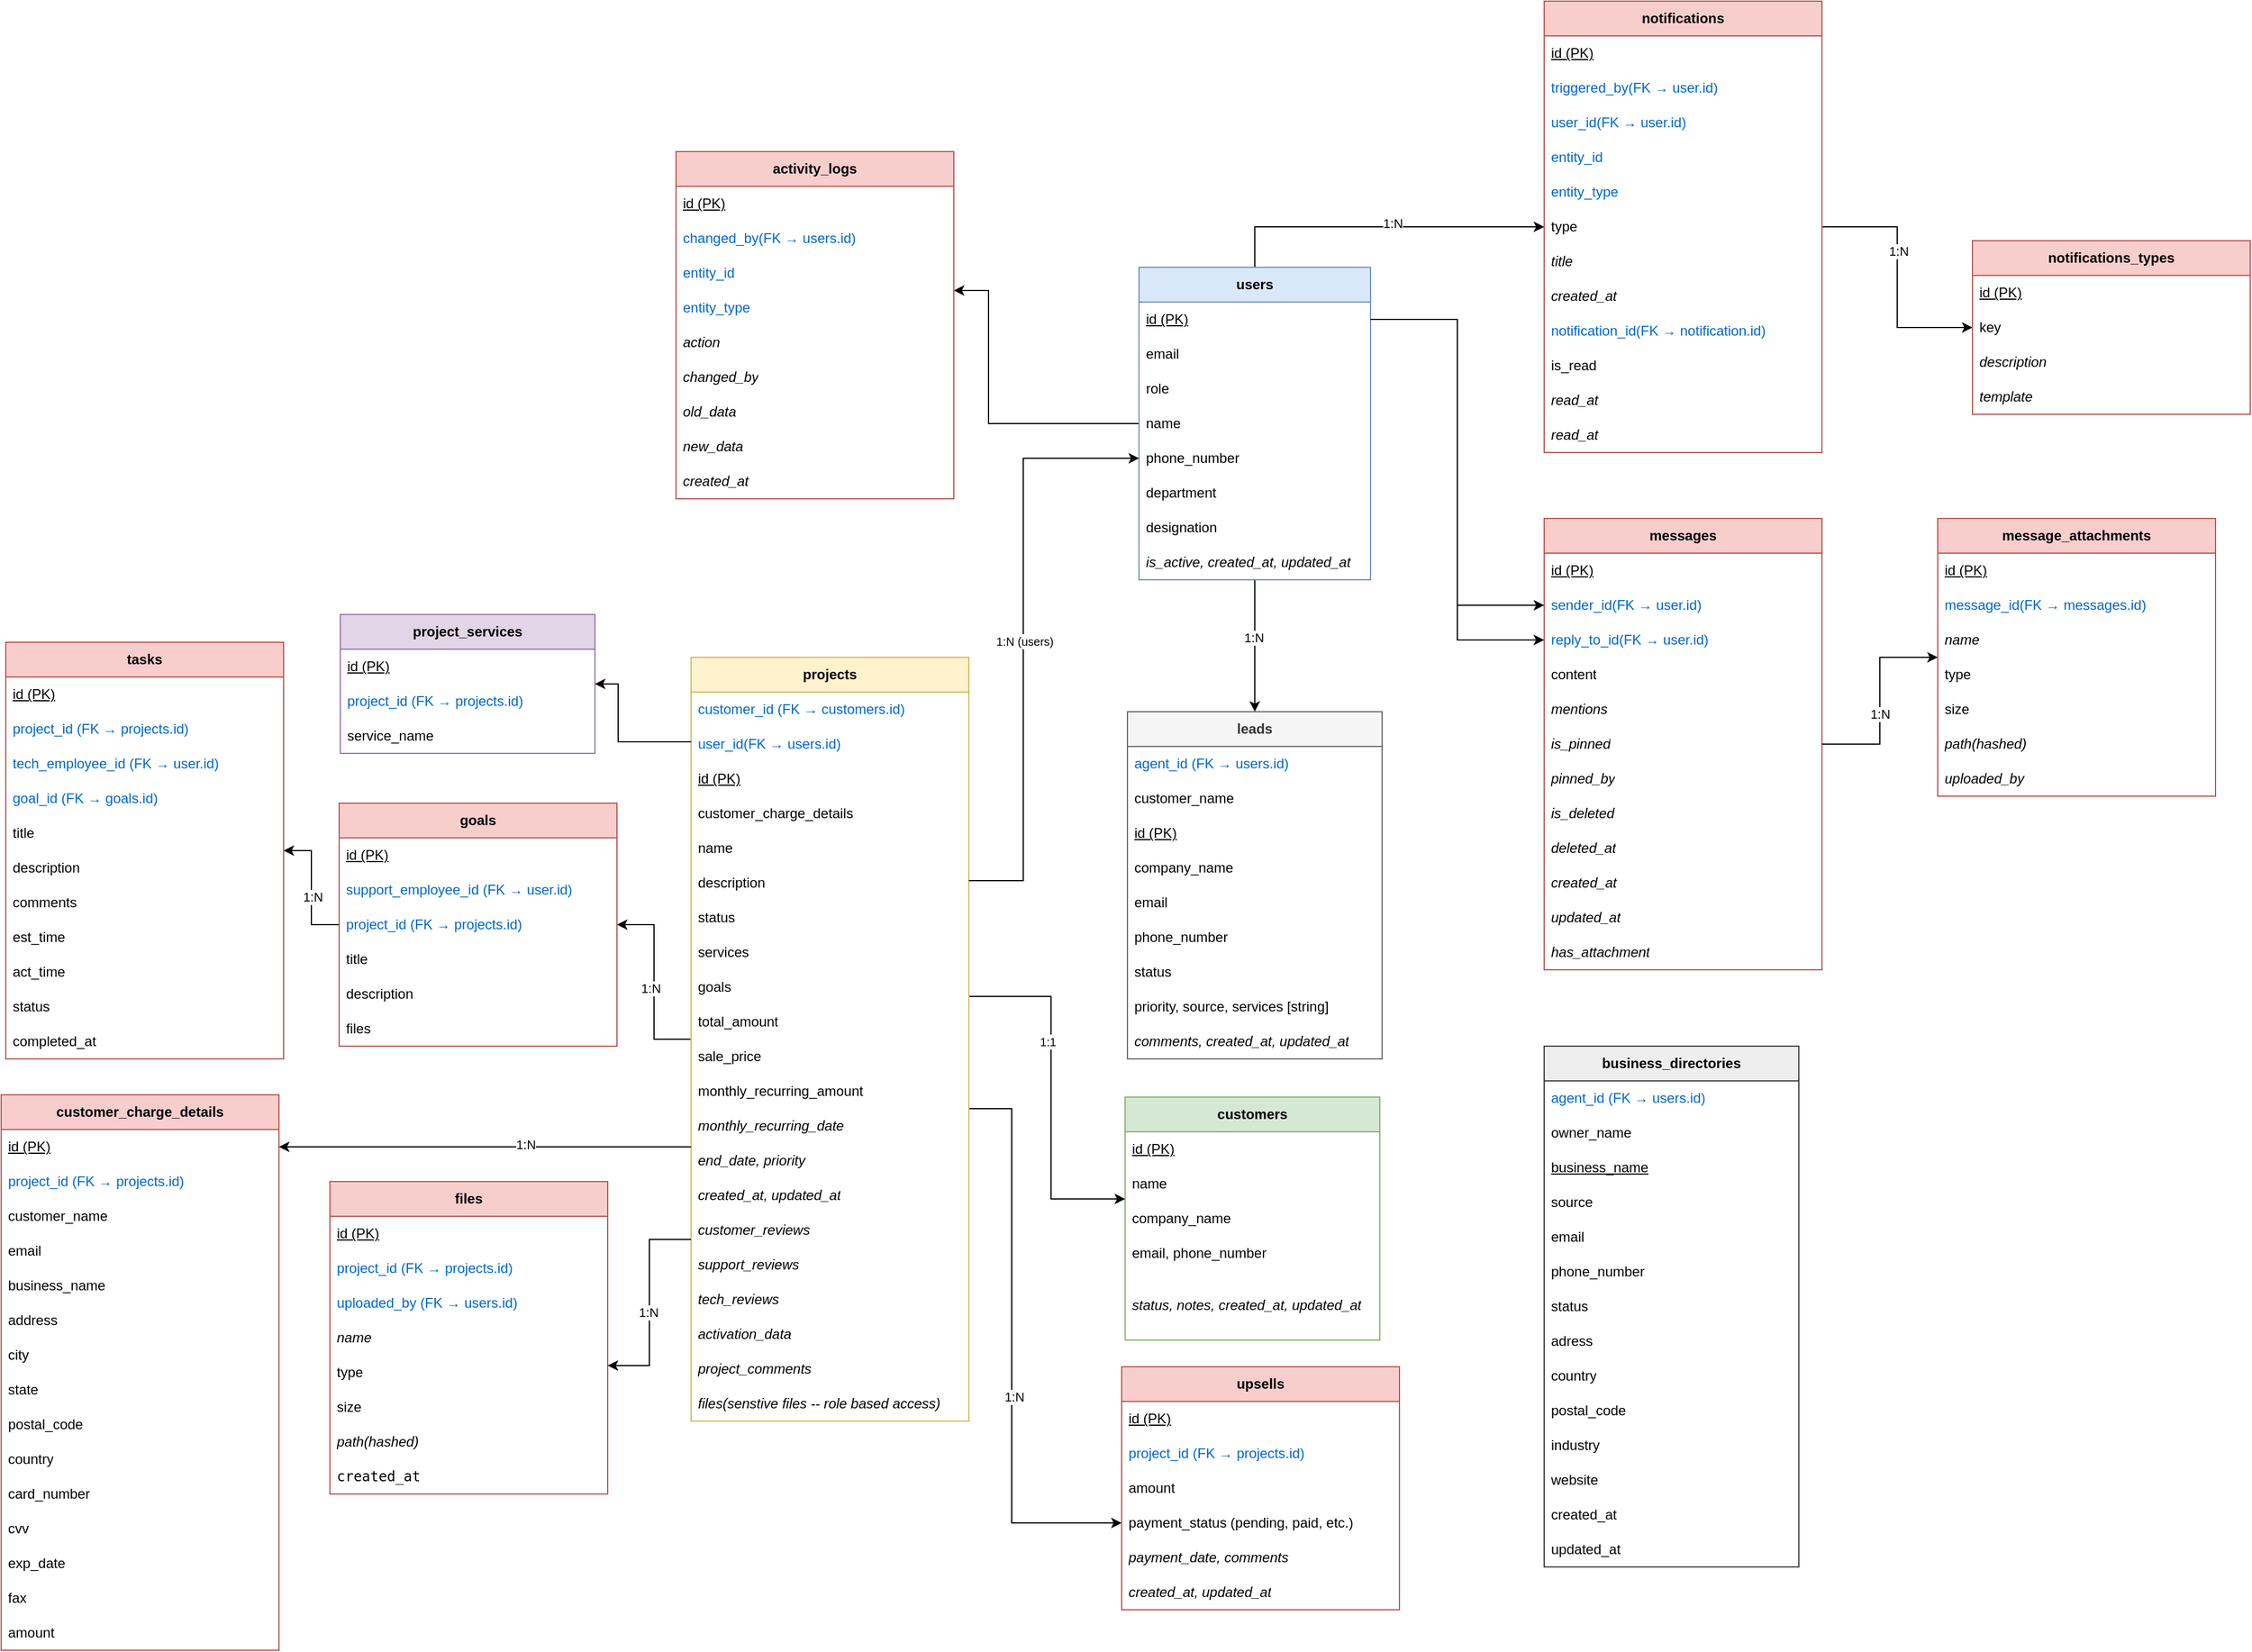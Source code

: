 <mxfile version="28.2.7">
  <diagram name="CRM ER Diagram" id="QbYo0F4BAVk3Yll6FLKU">
    <mxGraphModel dx="3595" dy="3231" grid="1" gridSize="10" guides="1" tooltips="1" connect="1" arrows="1" fold="1" page="1" pageScale="1" pageWidth="850" pageHeight="1100" math="0" shadow="0">
      <root>
        <mxCell id="0" />
        <mxCell id="1" parent="0" />
        <mxCell id="5mwuSjJUqSAhh5Mwy0CR-201" style="edgeStyle=orthogonalEdgeStyle;rounded=0;orthogonalLoop=1;jettySize=auto;html=1;" edge="1" parent="1" source="ft2T01F50UuZA7VWRRow-12" target="ft2T01F50UuZA7VWRRow-69">
          <mxGeometry relative="1" as="geometry">
            <Array as="points">
              <mxPoint x="125" y="-290" />
            </Array>
          </mxGeometry>
        </mxCell>
        <mxCell id="5mwuSjJUqSAhh5Mwy0CR-202" value="1:N" style="edgeLabel;html=1;align=center;verticalAlign=middle;resizable=0;points=[];" vertex="1" connectable="0" parent="5mwuSjJUqSAhh5Mwy0CR-201">
          <mxGeometry x="-0.13" y="-1" relative="1" as="geometry">
            <mxPoint as="offset" />
          </mxGeometry>
        </mxCell>
        <mxCell id="5mwuSjJUqSAhh5Mwy0CR-212" style="edgeStyle=orthogonalEdgeStyle;rounded=0;orthogonalLoop=1;jettySize=auto;html=1;exitX=0.5;exitY=0;exitDx=0;exitDy=0;" edge="1" parent="1" source="ft2T01F50UuZA7VWRRow-12" target="5mwuSjJUqSAhh5Mwy0CR-83">
          <mxGeometry relative="1" as="geometry" />
        </mxCell>
        <mxCell id="5mwuSjJUqSAhh5Mwy0CR-213" value="1:N" style="edgeLabel;html=1;align=center;verticalAlign=middle;resizable=0;points=[];" vertex="1" connectable="0" parent="5mwuSjJUqSAhh5Mwy0CR-212">
          <mxGeometry x="0.078" y="3" relative="1" as="geometry">
            <mxPoint as="offset" />
          </mxGeometry>
        </mxCell>
        <mxCell id="5mwuSjJUqSAhh5Mwy0CR-217" style="edgeStyle=orthogonalEdgeStyle;rounded=0;orthogonalLoop=1;jettySize=auto;html=1;" edge="1" parent="1" source="ft2T01F50UuZA7VWRRow-12" target="ft2T01F50UuZA7VWRRow-262">
          <mxGeometry relative="1" as="geometry">
            <Array as="points">
              <mxPoint x="-110" y="-835" />
              <mxPoint x="-110" y="-950" />
            </Array>
          </mxGeometry>
        </mxCell>
        <mxCell id="ft2T01F50UuZA7VWRRow-12" value="&lt;b&gt;users&lt;/b&gt;" style="swimlane;fontStyle=0;childLayout=stackLayout;horizontal=1;startSize=30;horizontalStack=0;resizeParent=1;resizeParentMax=0;resizeLast=0;collapsible=1;marginBottom=0;whiteSpace=wrap;html=1;fillColor=#dae8fc;strokeColor=#6c8ebf;" parent="1" vertex="1">
          <mxGeometry x="20" y="-970" width="200" height="270" as="geometry" />
        </mxCell>
        <mxCell id="ft2T01F50UuZA7VWRRow-13" value="&lt;u&gt;id (PK)&lt;/u&gt;" style="text;strokeColor=none;fillColor=none;align=left;verticalAlign=middle;spacingLeft=4;spacingRight=4;overflow=hidden;points=[[0,0.5],[1,0.5]];portConstraint=eastwest;rotatable=0;whiteSpace=wrap;html=1;" parent="ft2T01F50UuZA7VWRRow-12" vertex="1">
          <mxGeometry y="30" width="200" height="30" as="geometry" />
        </mxCell>
        <mxCell id="ft2T01F50UuZA7VWRRow-15" value="email" style="text;strokeColor=none;fillColor=none;align=left;verticalAlign=middle;spacingLeft=4;spacingRight=4;overflow=hidden;points=[[0,0.5],[1,0.5]];portConstraint=eastwest;rotatable=0;whiteSpace=wrap;html=1;" parent="ft2T01F50UuZA7VWRRow-12" vertex="1">
          <mxGeometry y="60" width="200" height="30" as="geometry" />
        </mxCell>
        <mxCell id="ft2T01F50UuZA7VWRRow-19" value="role" style="text;strokeColor=none;fillColor=none;align=left;verticalAlign=middle;spacingLeft=4;spacingRight=4;overflow=hidden;points=[[0,0.5],[1,0.5]];portConstraint=eastwest;rotatable=0;whiteSpace=wrap;html=1;" parent="ft2T01F50UuZA7VWRRow-12" vertex="1">
          <mxGeometry y="90" width="200" height="30" as="geometry" />
        </mxCell>
        <mxCell id="ft2T01F50UuZA7VWRRow-14" value="name" style="text;strokeColor=none;fillColor=none;align=left;verticalAlign=middle;spacingLeft=4;spacingRight=4;overflow=hidden;points=[[0,0.5],[1,0.5]];portConstraint=eastwest;rotatable=0;whiteSpace=wrap;html=1;" parent="ft2T01F50UuZA7VWRRow-12" vertex="1">
          <mxGeometry y="120" width="200" height="30" as="geometry" />
        </mxCell>
        <mxCell id="ft2T01F50UuZA7VWRRow-16" value="phone_number" style="text;strokeColor=none;fillColor=none;align=left;verticalAlign=middle;spacingLeft=4;spacingRight=4;overflow=hidden;points=[[0,0.5],[1,0.5]];portConstraint=eastwest;rotatable=0;whiteSpace=wrap;html=1;" parent="ft2T01F50UuZA7VWRRow-12" vertex="1">
          <mxGeometry y="150" width="200" height="30" as="geometry" />
        </mxCell>
        <mxCell id="ft2T01F50UuZA7VWRRow-17" value="department" style="text;strokeColor=none;fillColor=none;align=left;verticalAlign=middle;spacingLeft=4;spacingRight=4;overflow=hidden;points=[[0,0.5],[1,0.5]];portConstraint=eastwest;rotatable=0;whiteSpace=wrap;html=1;" parent="ft2T01F50UuZA7VWRRow-12" vertex="1">
          <mxGeometry y="180" width="200" height="30" as="geometry" />
        </mxCell>
        <mxCell id="ft2T01F50UuZA7VWRRow-18" value="designation" style="text;strokeColor=none;fillColor=none;align=left;verticalAlign=middle;spacingLeft=4;spacingRight=4;overflow=hidden;points=[[0,0.5],[1,0.5]];portConstraint=eastwest;rotatable=0;whiteSpace=wrap;html=1;" parent="ft2T01F50UuZA7VWRRow-12" vertex="1">
          <mxGeometry y="210" width="200" height="30" as="geometry" />
        </mxCell>
        <mxCell id="ft2T01F50UuZA7VWRRow-20" value="is_active, created_at, updated_at" style="text;strokeColor=none;fillColor=none;align=left;verticalAlign=middle;spacingLeft=4;spacingRight=4;overflow=hidden;points=[[0,0.5],[1,0.5]];portConstraint=eastwest;rotatable=0;whiteSpace=wrap;html=1;fontStyle=2" parent="ft2T01F50UuZA7VWRRow-12" vertex="1">
          <mxGeometry y="240" width="200" height="30" as="geometry" />
        </mxCell>
        <mxCell id="ft2T01F50UuZA7VWRRow-21" value="&lt;b&gt;customers&lt;/b&gt;" style="swimlane;fontStyle=0;childLayout=stackLayout;horizontal=1;startSize=30;horizontalStack=0;resizeParent=1;resizeParentMax=0;resizeLast=0;collapsible=1;marginBottom=0;whiteSpace=wrap;html=1;fillColor=#d5e8d4;strokeColor=#82b366;" parent="1" vertex="1">
          <mxGeometry x="8" y="-253" width="220" height="210" as="geometry" />
        </mxCell>
        <mxCell id="ft2T01F50UuZA7VWRRow-22" value="&lt;u&gt;id (PK)&lt;/u&gt;" style="text;strokeColor=none;fillColor=none;align=left;verticalAlign=middle;spacingLeft=4;spacingRight=4;overflow=hidden;points=[[0,0.5],[1,0.5]];portConstraint=eastwest;rotatable=0;whiteSpace=wrap;html=1;" parent="ft2T01F50UuZA7VWRRow-21" vertex="1">
          <mxGeometry y="30" width="220" height="30" as="geometry" />
        </mxCell>
        <mxCell id="ft2T01F50UuZA7VWRRow-23" value="name" style="text;strokeColor=none;fillColor=none;align=left;verticalAlign=middle;spacingLeft=4;spacingRight=4;overflow=hidden;points=[[0,0.5],[1,0.5]];portConstraint=eastwest;rotatable=0;whiteSpace=wrap;html=1;" parent="ft2T01F50UuZA7VWRRow-21" vertex="1">
          <mxGeometry y="60" width="220" height="30" as="geometry" />
        </mxCell>
        <mxCell id="ft2T01F50UuZA7VWRRow-24" value="company_name" style="text;strokeColor=none;fillColor=none;align=left;verticalAlign=middle;spacingLeft=4;spacingRight=4;overflow=hidden;points=[[0,0.5],[1,0.5]];portConstraint=eastwest;rotatable=0;whiteSpace=wrap;html=1;" parent="ft2T01F50UuZA7VWRRow-21" vertex="1">
          <mxGeometry y="90" width="220" height="30" as="geometry" />
        </mxCell>
        <mxCell id="ft2T01F50UuZA7VWRRow-25" value="email, phone_number" style="text;strokeColor=none;fillColor=none;align=left;verticalAlign=middle;spacingLeft=4;spacingRight=4;overflow=hidden;points=[[0,0.5],[1,0.5]];portConstraint=eastwest;rotatable=0;whiteSpace=wrap;html=1;" parent="ft2T01F50UuZA7VWRRow-21" vertex="1">
          <mxGeometry y="120" width="220" height="30" as="geometry" />
        </mxCell>
        <mxCell id="ft2T01F50UuZA7VWRRow-29" value="status, notes, created_at, updated_at" style="text;strokeColor=none;fillColor=none;align=left;verticalAlign=middle;spacingLeft=4;spacingRight=4;overflow=hidden;points=[[0,0.5],[1,0.5]];portConstraint=eastwest;rotatable=0;whiteSpace=wrap;html=1;fontStyle=2" parent="ft2T01F50UuZA7VWRRow-21" vertex="1">
          <mxGeometry y="150" width="220" height="60" as="geometry" />
        </mxCell>
        <mxCell id="5mwuSjJUqSAhh5Mwy0CR-184" style="edgeStyle=orthogonalEdgeStyle;rounded=0;orthogonalLoop=1;jettySize=auto;html=1;" edge="1" parent="1" source="ft2T01F50UuZA7VWRRow-30" target="ft2T01F50UuZA7VWRRow-137">
          <mxGeometry relative="1" as="geometry" />
        </mxCell>
        <mxCell id="5mwuSjJUqSAhh5Mwy0CR-185" value="1:N" style="edgeLabel;html=1;align=center;verticalAlign=middle;resizable=0;points=[];" vertex="1" connectable="0" parent="5mwuSjJUqSAhh5Mwy0CR-184">
          <mxGeometry x="-0.069" y="3" relative="1" as="geometry">
            <mxPoint as="offset" />
          </mxGeometry>
        </mxCell>
        <mxCell id="5mwuSjJUqSAhh5Mwy0CR-190" style="edgeStyle=orthogonalEdgeStyle;rounded=0;orthogonalLoop=1;jettySize=auto;html=1;" edge="1" parent="1" source="ft2T01F50UuZA7VWRRow-30" target="ft2T01F50UuZA7VWRRow-50">
          <mxGeometry relative="1" as="geometry">
            <Array as="points">
              <mxPoint x="-90" y="-243" />
              <mxPoint x="-90" y="115" />
            </Array>
          </mxGeometry>
        </mxCell>
        <mxCell id="5mwuSjJUqSAhh5Mwy0CR-191" value="1:N" style="edgeLabel;html=1;align=center;verticalAlign=middle;resizable=0;points=[];" vertex="1" connectable="0" parent="5mwuSjJUqSAhh5Mwy0CR-190">
          <mxGeometry x="0.162" y="2" relative="1" as="geometry">
            <mxPoint y="1" as="offset" />
          </mxGeometry>
        </mxCell>
        <mxCell id="5mwuSjJUqSAhh5Mwy0CR-192" style="edgeStyle=orthogonalEdgeStyle;rounded=0;orthogonalLoop=1;jettySize=auto;html=1;" edge="1" parent="1" source="ft2T01F50UuZA7VWRRow-30" target="ft2T01F50UuZA7VWRRow-21">
          <mxGeometry relative="1" as="geometry">
            <Array as="points">
              <mxPoint x="-56" y="-340" />
              <mxPoint x="-56" y="-165" />
            </Array>
          </mxGeometry>
        </mxCell>
        <mxCell id="5mwuSjJUqSAhh5Mwy0CR-193" value="&lt;span style=&quot;font-size: 10px;&quot;&gt;1:1&lt;/span&gt;" style="edgeLabel;html=1;align=center;verticalAlign=middle;resizable=0;points=[];" vertex="1" connectable="0" parent="5mwuSjJUqSAhh5Mwy0CR-192">
          <mxGeometry x="0.58" y="-3" relative="1" as="geometry">
            <mxPoint y="-135" as="offset" />
          </mxGeometry>
        </mxCell>
        <mxCell id="ft2T01F50UuZA7VWRRow-30" value="&lt;b&gt;projects&lt;/b&gt;" style="swimlane;fontStyle=0;childLayout=stackLayout;horizontal=1;startSize=30;horizontalStack=0;resizeParent=1;resizeParentMax=0;resizeLast=0;collapsible=1;marginBottom=0;whiteSpace=wrap;html=1;fillColor=#fff2cc;strokeColor=#d6b656;" parent="1" vertex="1">
          <mxGeometry x="-367" y="-633" width="240" height="660" as="geometry" />
        </mxCell>
        <mxCell id="ft2T01F50UuZA7VWRRow-32" value="customer_id (FK → customers.id)" style="text;strokeColor=none;fillColor=none;align=left;verticalAlign=middle;spacingLeft=4;spacingRight=4;overflow=hidden;points=[[0,0.5],[1,0.5]];portConstraint=eastwest;rotatable=0;whiteSpace=wrap;html=1;fontColor=#0066CC;" parent="ft2T01F50UuZA7VWRRow-30" vertex="1">
          <mxGeometry y="30" width="240" height="30" as="geometry" />
        </mxCell>
        <mxCell id="ft2T01F50UuZA7VWRRow-33" value="user_id(FK → users.id)" style="text;strokeColor=none;fillColor=none;align=left;verticalAlign=middle;spacingLeft=4;spacingRight=4;overflow=hidden;points=[[0,0.5],[1,0.5]];portConstraint=eastwest;rotatable=0;whiteSpace=wrap;html=1;fontColor=#0066CC;" parent="ft2T01F50UuZA7VWRRow-30" vertex="1">
          <mxGeometry y="60" width="240" height="30" as="geometry" />
        </mxCell>
        <mxCell id="ft2T01F50UuZA7VWRRow-31" value="&lt;u&gt;id (PK)&lt;/u&gt;" style="text;strokeColor=none;fillColor=none;align=left;verticalAlign=middle;spacingLeft=4;spacingRight=4;overflow=hidden;points=[[0,0.5],[1,0.5]];portConstraint=eastwest;rotatable=0;whiteSpace=wrap;html=1;" parent="ft2T01F50UuZA7VWRRow-30" vertex="1">
          <mxGeometry y="90" width="240" height="30" as="geometry" />
        </mxCell>
        <mxCell id="ft2T01F50UuZA7VWRRow-207" value="&lt;span style=&quot;font-style: normal; text-align: center;&quot;&gt;customer_charge_details&lt;/span&gt;" style="text;strokeColor=none;fillColor=none;align=left;verticalAlign=middle;spacingLeft=4;spacingRight=4;overflow=hidden;points=[[0,0.5],[1,0.5]];portConstraint=eastwest;rotatable=0;whiteSpace=wrap;html=1;fontStyle=2" parent="ft2T01F50UuZA7VWRRow-30" vertex="1">
          <mxGeometry y="120" width="240" height="30" as="geometry" />
        </mxCell>
        <mxCell id="ft2T01F50UuZA7VWRRow-36" value="name" style="text;strokeColor=none;fillColor=none;align=left;verticalAlign=middle;spacingLeft=4;spacingRight=4;overflow=hidden;points=[[0,0.5],[1,0.5]];portConstraint=eastwest;rotatable=0;whiteSpace=wrap;html=1;" parent="ft2T01F50UuZA7VWRRow-30" vertex="1">
          <mxGeometry y="150" width="240" height="30" as="geometry" />
        </mxCell>
        <mxCell id="ft2T01F50UuZA7VWRRow-37" value="description" style="text;strokeColor=none;fillColor=none;align=left;verticalAlign=middle;spacingLeft=4;spacingRight=4;overflow=hidden;points=[[0,0.5],[1,0.5]];portConstraint=eastwest;rotatable=0;whiteSpace=wrap;html=1;" parent="ft2T01F50UuZA7VWRRow-30" vertex="1">
          <mxGeometry y="180" width="240" height="30" as="geometry" />
        </mxCell>
        <mxCell id="ft2T01F50UuZA7VWRRow-38" value="status" style="text;strokeColor=none;fillColor=none;align=left;verticalAlign=middle;spacingLeft=4;spacingRight=4;overflow=hidden;points=[[0,0.5],[1,0.5]];portConstraint=eastwest;rotatable=0;whiteSpace=wrap;html=1;" parent="ft2T01F50UuZA7VWRRow-30" vertex="1">
          <mxGeometry y="210" width="240" height="30" as="geometry" />
        </mxCell>
        <mxCell id="5mwuSjJUqSAhh5Mwy0CR-149" value="services" style="text;strokeColor=none;fillColor=none;align=left;verticalAlign=middle;spacingLeft=4;spacingRight=4;overflow=hidden;points=[[0,0.5],[1,0.5]];portConstraint=eastwest;rotatable=0;whiteSpace=wrap;html=1;" vertex="1" parent="ft2T01F50UuZA7VWRRow-30">
          <mxGeometry y="240" width="240" height="30" as="geometry" />
        </mxCell>
        <mxCell id="ft2T01F50UuZA7VWRRow-39" value="goals" style="text;strokeColor=none;fillColor=none;align=left;verticalAlign=middle;spacingLeft=4;spacingRight=4;overflow=hidden;points=[[0,0.5],[1,0.5]];portConstraint=eastwest;rotatable=0;whiteSpace=wrap;html=1;" parent="ft2T01F50UuZA7VWRRow-30" vertex="1">
          <mxGeometry y="270" width="240" height="30" as="geometry" />
        </mxCell>
        <mxCell id="ft2T01F50UuZA7VWRRow-40" value="total_amount" style="text;strokeColor=none;fillColor=none;align=left;verticalAlign=middle;spacingLeft=4;spacingRight=4;overflow=hidden;points=[[0,0.5],[1,0.5]];portConstraint=eastwest;rotatable=0;whiteSpace=wrap;html=1;" parent="ft2T01F50UuZA7VWRRow-30" vertex="1">
          <mxGeometry y="300" width="240" height="30" as="geometry" />
        </mxCell>
        <mxCell id="ft2T01F50UuZA7VWRRow-41" value="sale_price" style="text;strokeColor=none;fillColor=none;align=left;verticalAlign=middle;spacingLeft=4;spacingRight=4;overflow=hidden;points=[[0,0.5],[1,0.5]];portConstraint=eastwest;rotatable=0;whiteSpace=wrap;html=1;" parent="ft2T01F50UuZA7VWRRow-30" vertex="1">
          <mxGeometry y="330" width="240" height="30" as="geometry" />
        </mxCell>
        <mxCell id="ft2T01F50UuZA7VWRRow-42" value="monthly_recurring_amount" style="text;strokeColor=none;fillColor=none;align=left;verticalAlign=middle;spacingLeft=4;spacingRight=4;overflow=hidden;points=[[0,0.5],[1,0.5]];portConstraint=eastwest;rotatable=0;whiteSpace=wrap;html=1;" parent="ft2T01F50UuZA7VWRRow-30" vertex="1">
          <mxGeometry y="360" width="240" height="30" as="geometry" />
        </mxCell>
        <mxCell id="ft2T01F50UuZA7VWRRow-43" value="monthly_recurring_date" style="text;strokeColor=none;fillColor=none;align=left;verticalAlign=middle;spacingLeft=4;spacingRight=4;overflow=hidden;points=[[0,0.5],[1,0.5]];portConstraint=eastwest;rotatable=0;whiteSpace=wrap;html=1;fontStyle=2" parent="ft2T01F50UuZA7VWRRow-30" vertex="1">
          <mxGeometry y="390" width="240" height="30" as="geometry" />
        </mxCell>
        <mxCell id="ft2T01F50UuZA7VWRRow-133" value="end_date, priority" style="text;strokeColor=none;fillColor=none;align=left;verticalAlign=middle;spacingLeft=4;spacingRight=4;overflow=hidden;points=[[0,0.5],[1,0.5]];portConstraint=eastwest;rotatable=0;whiteSpace=wrap;html=1;fontStyle=2" parent="ft2T01F50UuZA7VWRRow-30" vertex="1">
          <mxGeometry y="420" width="240" height="30" as="geometry" />
        </mxCell>
        <mxCell id="ft2T01F50UuZA7VWRRow-45" value="created_at, updated_at" style="text;strokeColor=none;fillColor=none;align=left;verticalAlign=middle;spacingLeft=4;spacingRight=4;overflow=hidden;points=[[0,0.5],[1,0.5]];portConstraint=eastwest;rotatable=0;whiteSpace=wrap;html=1;fontStyle=2" parent="ft2T01F50UuZA7VWRRow-30" vertex="1">
          <mxGeometry y="450" width="240" height="30" as="geometry" />
        </mxCell>
        <mxCell id="ft2T01F50UuZA7VWRRow-148" value="customer_reviews" style="text;strokeColor=none;fillColor=none;align=left;verticalAlign=middle;spacingLeft=4;spacingRight=4;overflow=hidden;points=[[0,0.5],[1,0.5]];portConstraint=eastwest;rotatable=0;whiteSpace=wrap;html=1;fontStyle=2" parent="ft2T01F50UuZA7VWRRow-30" vertex="1">
          <mxGeometry y="480" width="240" height="30" as="geometry" />
        </mxCell>
        <mxCell id="ft2T01F50UuZA7VWRRow-149" value="support_reviews" style="text;strokeColor=none;fillColor=none;align=left;verticalAlign=middle;spacingLeft=4;spacingRight=4;overflow=hidden;points=[[0,0.5],[1,0.5]];portConstraint=eastwest;rotatable=0;whiteSpace=wrap;html=1;fontStyle=2" parent="ft2T01F50UuZA7VWRRow-30" vertex="1">
          <mxGeometry y="510" width="240" height="30" as="geometry" />
        </mxCell>
        <mxCell id="ft2T01F50UuZA7VWRRow-150" value="tech_reviews" style="text;strokeColor=none;fillColor=none;align=left;verticalAlign=middle;spacingLeft=4;spacingRight=4;overflow=hidden;points=[[0,0.5],[1,0.5]];portConstraint=eastwest;rotatable=0;whiteSpace=wrap;html=1;fontStyle=2" parent="ft2T01F50UuZA7VWRRow-30" vertex="1">
          <mxGeometry y="540" width="240" height="30" as="geometry" />
        </mxCell>
        <mxCell id="ft2T01F50UuZA7VWRRow-160" value="activation_data" style="text;strokeColor=none;fillColor=none;align=left;verticalAlign=middle;spacingLeft=4;spacingRight=4;overflow=hidden;points=[[0,0.5],[1,0.5]];portConstraint=eastwest;rotatable=0;whiteSpace=wrap;html=1;fontStyle=2" parent="ft2T01F50UuZA7VWRRow-30" vertex="1">
          <mxGeometry y="570" width="240" height="30" as="geometry" />
        </mxCell>
        <mxCell id="ft2T01F50UuZA7VWRRow-161" value="project_comments" style="text;strokeColor=none;fillColor=none;align=left;verticalAlign=middle;spacingLeft=4;spacingRight=4;overflow=hidden;points=[[0,0.5],[1,0.5]];portConstraint=eastwest;rotatable=0;whiteSpace=wrap;html=1;fontStyle=2" parent="ft2T01F50UuZA7VWRRow-30" vertex="1">
          <mxGeometry y="600" width="240" height="30" as="geometry" />
        </mxCell>
        <mxCell id="ft2T01F50UuZA7VWRRow-172" value="files(senstive files -- role based access)" style="text;strokeColor=none;fillColor=none;align=left;verticalAlign=middle;spacingLeft=4;spacingRight=4;overflow=hidden;points=[[0,0.5],[1,0.5]];portConstraint=eastwest;rotatable=0;whiteSpace=wrap;html=1;fontStyle=2" parent="ft2T01F50UuZA7VWRRow-30" vertex="1">
          <mxGeometry y="630" width="240" height="30" as="geometry" />
        </mxCell>
        <mxCell id="ft2T01F50UuZA7VWRRow-46" value="&lt;b&gt;project_services&lt;/b&gt;" style="swimlane;fontStyle=0;childLayout=stackLayout;horizontal=1;startSize=30;horizontalStack=0;resizeParent=1;resizeParentMax=0;resizeLast=0;collapsible=1;marginBottom=0;whiteSpace=wrap;html=1;fillColor=#e1d5e7;strokeColor=#9673a6;" parent="1" vertex="1">
          <mxGeometry x="-670" y="-670" width="220" height="120" as="geometry" />
        </mxCell>
        <mxCell id="ft2T01F50UuZA7VWRRow-47" value="&lt;u&gt;id (PK)&lt;/u&gt;" style="text;strokeColor=none;fillColor=none;align=left;verticalAlign=middle;spacingLeft=4;spacingRight=4;overflow=hidden;points=[[0,0.5],[1,0.5]];portConstraint=eastwest;rotatable=0;whiteSpace=wrap;html=1;" parent="ft2T01F50UuZA7VWRRow-46" vertex="1">
          <mxGeometry y="30" width="220" height="30" as="geometry" />
        </mxCell>
        <mxCell id="ft2T01F50UuZA7VWRRow-48" value="project_id (FK → projects.id)" style="text;strokeColor=none;fillColor=none;align=left;verticalAlign=middle;spacingLeft=4;spacingRight=4;overflow=hidden;points=[[0,0.5],[1,0.5]];portConstraint=eastwest;rotatable=0;whiteSpace=wrap;html=1;fontColor=#0066CC;" parent="ft2T01F50UuZA7VWRRow-46" vertex="1">
          <mxGeometry y="60" width="220" height="30" as="geometry" />
        </mxCell>
        <mxCell id="ft2T01F50UuZA7VWRRow-49" value="service_name" style="text;strokeColor=none;fillColor=none;align=left;verticalAlign=middle;spacingLeft=4;spacingRight=4;overflow=hidden;points=[[0,0.5],[1,0.5]];portConstraint=eastwest;rotatable=0;whiteSpace=wrap;html=1;" parent="ft2T01F50UuZA7VWRRow-46" vertex="1">
          <mxGeometry y="90" width="220" height="30" as="geometry" />
        </mxCell>
        <mxCell id="ft2T01F50UuZA7VWRRow-50" value="&lt;b&gt;upsells&lt;/b&gt;" style="swimlane;fontStyle=0;childLayout=stackLayout;horizontal=1;startSize=30;horizontalStack=0;resizeParent=1;resizeParentMax=0;resizeLast=0;collapsible=1;marginBottom=0;whiteSpace=wrap;html=1;fillColor=#f8cecc;strokeColor=#b85450;" parent="1" vertex="1">
          <mxGeometry x="5" y="-20" width="240" height="210" as="geometry" />
        </mxCell>
        <mxCell id="5mwuSjJUqSAhh5Mwy0CR-189" value="&lt;u&gt;id (PK)&lt;/u&gt;" style="text;strokeColor=none;fillColor=none;align=left;verticalAlign=middle;spacingLeft=4;spacingRight=4;overflow=hidden;points=[[0,0.5],[1,0.5]];portConstraint=eastwest;rotatable=0;whiteSpace=wrap;html=1;" vertex="1" parent="ft2T01F50UuZA7VWRRow-50">
          <mxGeometry y="30" width="240" height="30" as="geometry" />
        </mxCell>
        <mxCell id="ft2T01F50UuZA7VWRRow-52" value="project_id (FK → projects.id)" style="text;strokeColor=none;fillColor=none;align=left;verticalAlign=middle;spacingLeft=4;spacingRight=4;overflow=hidden;points=[[0,0.5],[1,0.5]];portConstraint=eastwest;rotatable=0;whiteSpace=wrap;html=1;fontColor=#0066CC;" parent="ft2T01F50UuZA7VWRRow-50" vertex="1">
          <mxGeometry y="60" width="240" height="30" as="geometry" />
        </mxCell>
        <mxCell id="ft2T01F50UuZA7VWRRow-57" value="amount" style="text;strokeColor=none;fillColor=none;align=left;verticalAlign=middle;spacingLeft=4;spacingRight=4;overflow=hidden;points=[[0,0.5],[1,0.5]];portConstraint=eastwest;rotatable=0;whiteSpace=wrap;html=1;" parent="ft2T01F50UuZA7VWRRow-50" vertex="1">
          <mxGeometry y="90" width="240" height="30" as="geometry" />
        </mxCell>
        <mxCell id="ft2T01F50UuZA7VWRRow-59" value="payment_status (pending, paid, etc.)" style="text;strokeColor=none;fillColor=none;align=left;verticalAlign=middle;spacingLeft=4;spacingRight=4;overflow=hidden;points=[[0,0.5],[1,0.5]];portConstraint=eastwest;rotatable=0;whiteSpace=wrap;html=1;" parent="ft2T01F50UuZA7VWRRow-50" vertex="1">
          <mxGeometry y="120" width="240" height="30" as="geometry" />
        </mxCell>
        <mxCell id="ft2T01F50UuZA7VWRRow-60" value="payment_date, comments" style="text;strokeColor=none;fillColor=none;align=left;verticalAlign=middle;spacingLeft=4;spacingRight=4;overflow=hidden;points=[[0,0.5],[1,0.5]];portConstraint=eastwest;rotatable=0;whiteSpace=wrap;html=1;fontStyle=2" parent="ft2T01F50UuZA7VWRRow-50" vertex="1">
          <mxGeometry y="150" width="240" height="30" as="geometry" />
        </mxCell>
        <mxCell id="ft2T01F50UuZA7VWRRow-61" value="created_at, updated_at" style="text;strokeColor=none;fillColor=none;align=left;verticalAlign=middle;spacingLeft=4;spacingRight=4;overflow=hidden;points=[[0,0.5],[1,0.5]];portConstraint=eastwest;rotatable=0;whiteSpace=wrap;html=1;fontStyle=2" parent="ft2T01F50UuZA7VWRRow-50" vertex="1">
          <mxGeometry y="180" width="240" height="30" as="geometry" />
        </mxCell>
        <mxCell id="ft2T01F50UuZA7VWRRow-69" value="&lt;b&gt;leads&lt;/b&gt;" style="swimlane;fontStyle=0;childLayout=stackLayout;horizontal=1;startSize=30;horizontalStack=0;resizeParent=1;resizeParentMax=0;resizeLast=0;collapsible=1;marginBottom=0;whiteSpace=wrap;html=1;fillColor=#f5f5f5;strokeColor=#666666;fontColor=#333333;" parent="1" vertex="1">
          <mxGeometry x="10" y="-586" width="220" height="300" as="geometry" />
        </mxCell>
        <mxCell id="ft2T01F50UuZA7VWRRow-71" value="agent_id (FK → users.id)" style="text;strokeColor=none;fillColor=none;align=left;verticalAlign=middle;spacingLeft=4;spacingRight=4;overflow=hidden;points=[[0,0.5],[1,0.5]];portConstraint=eastwest;rotatable=0;whiteSpace=wrap;html=1;fontColor=#0066CC;" parent="ft2T01F50UuZA7VWRRow-69" vertex="1">
          <mxGeometry y="30" width="220" height="30" as="geometry" />
        </mxCell>
        <mxCell id="ft2T01F50UuZA7VWRRow-72" value="customer_name" style="text;strokeColor=none;fillColor=none;align=left;verticalAlign=middle;spacingLeft=4;spacingRight=4;overflow=hidden;points=[[0,0.5],[1,0.5]];portConstraint=eastwest;rotatable=0;whiteSpace=wrap;html=1;" parent="ft2T01F50UuZA7VWRRow-69" vertex="1">
          <mxGeometry y="60" width="220" height="30" as="geometry" />
        </mxCell>
        <mxCell id="ft2T01F50UuZA7VWRRow-70" value="&lt;u&gt;id (PK)&lt;/u&gt;" style="text;strokeColor=none;fillColor=none;align=left;verticalAlign=middle;spacingLeft=4;spacingRight=4;overflow=hidden;points=[[0,0.5],[1,0.5]];portConstraint=eastwest;rotatable=0;whiteSpace=wrap;html=1;" parent="ft2T01F50UuZA7VWRRow-69" vertex="1">
          <mxGeometry y="90" width="220" height="30" as="geometry" />
        </mxCell>
        <mxCell id="ft2T01F50UuZA7VWRRow-73" value="company_name" style="text;strokeColor=none;fillColor=none;align=left;verticalAlign=middle;spacingLeft=4;spacingRight=4;overflow=hidden;points=[[0,0.5],[1,0.5]];portConstraint=eastwest;rotatable=0;whiteSpace=wrap;html=1;" parent="ft2T01F50UuZA7VWRRow-69" vertex="1">
          <mxGeometry y="120" width="220" height="30" as="geometry" />
        </mxCell>
        <mxCell id="ft2T01F50UuZA7VWRRow-74" value="email" style="text;strokeColor=none;fillColor=none;align=left;verticalAlign=middle;spacingLeft=4;spacingRight=4;overflow=hidden;points=[[0,0.5],[1,0.5]];portConstraint=eastwest;rotatable=0;whiteSpace=wrap;html=1;" parent="ft2T01F50UuZA7VWRRow-69" vertex="1">
          <mxGeometry y="150" width="220" height="30" as="geometry" />
        </mxCell>
        <mxCell id="ft2T01F50UuZA7VWRRow-75" value="phone_number" style="text;strokeColor=none;fillColor=none;align=left;verticalAlign=middle;spacingLeft=4;spacingRight=4;overflow=hidden;points=[[0,0.5],[1,0.5]];portConstraint=eastwest;rotatable=0;whiteSpace=wrap;html=1;" parent="ft2T01F50UuZA7VWRRow-69" vertex="1">
          <mxGeometry y="180" width="220" height="30" as="geometry" />
        </mxCell>
        <mxCell id="ft2T01F50UuZA7VWRRow-76" value="status" style="text;strokeColor=none;fillColor=none;align=left;verticalAlign=middle;spacingLeft=4;spacingRight=4;overflow=hidden;points=[[0,0.5],[1,0.5]];portConstraint=eastwest;rotatable=0;whiteSpace=wrap;html=1;" parent="ft2T01F50UuZA7VWRRow-69" vertex="1">
          <mxGeometry y="210" width="220" height="30" as="geometry" />
        </mxCell>
        <mxCell id="ft2T01F50UuZA7VWRRow-77" value="priority, source, services [string]" style="text;strokeColor=none;fillColor=none;align=left;verticalAlign=middle;spacingLeft=4;spacingRight=4;overflow=hidden;points=[[0,0.5],[1,0.5]];portConstraint=eastwest;rotatable=0;whiteSpace=wrap;html=1;" parent="ft2T01F50UuZA7VWRRow-69" vertex="1">
          <mxGeometry y="240" width="220" height="30" as="geometry" />
        </mxCell>
        <mxCell id="ft2T01F50UuZA7VWRRow-78" value="comments, created_at, updated_at" style="text;strokeColor=none;fillColor=none;align=left;verticalAlign=middle;spacingLeft=4;spacingRight=4;overflow=hidden;points=[[0,0.5],[1,0.5]];portConstraint=eastwest;rotatable=0;whiteSpace=wrap;html=1;fontStyle=2" parent="ft2T01F50UuZA7VWRRow-69" vertex="1">
          <mxGeometry y="270" width="220" height="30" as="geometry" />
        </mxCell>
        <mxCell id="ft2T01F50UuZA7VWRRow-119" style="edgeStyle=orthogonalEdgeStyle;rounded=0;orthogonalLoop=1;jettySize=auto;html=1;entryX=0;entryY=0.5;entryDx=0;entryDy=0;" parent="1" source="ft2T01F50UuZA7VWRRow-30" target="ft2T01F50UuZA7VWRRow-16" edge="1">
          <mxGeometry relative="1" as="geometry">
            <mxPoint x="-127" y="-498" as="sourcePoint" />
            <Array as="points">
              <mxPoint x="-80" y="-440" />
              <mxPoint x="-80" y="-805" />
            </Array>
          </mxGeometry>
        </mxCell>
        <mxCell id="5mwuSjJUqSAhh5Mwy0CR-195" value="&lt;span style=&quot;font-size: 10px;&quot;&gt;1:N (users)&lt;/span&gt;" style="edgeLabel;html=1;align=center;verticalAlign=middle;resizable=0;points=[];" vertex="1" connectable="0" parent="ft2T01F50UuZA7VWRRow-119">
          <mxGeometry x="-0.006" y="-1" relative="1" as="geometry">
            <mxPoint as="offset" />
          </mxGeometry>
        </mxCell>
        <mxCell id="5mwuSjJUqSAhh5Mwy0CR-186" style="edgeStyle=orthogonalEdgeStyle;rounded=0;orthogonalLoop=1;jettySize=auto;html=1;" edge="1" parent="1" source="ft2T01F50UuZA7VWRRow-137" target="ft2T01F50UuZA7VWRRow-151">
          <mxGeometry relative="1" as="geometry" />
        </mxCell>
        <mxCell id="5mwuSjJUqSAhh5Mwy0CR-188" value="1:N" style="edgeLabel;html=1;align=center;verticalAlign=middle;resizable=0;points=[];" vertex="1" connectable="0" parent="5mwuSjJUqSAhh5Mwy0CR-186">
          <mxGeometry x="-0.133" y="-1" relative="1" as="geometry">
            <mxPoint as="offset" />
          </mxGeometry>
        </mxCell>
        <mxCell id="ft2T01F50UuZA7VWRRow-137" value="&lt;b&gt;goals&lt;/b&gt;" style="swimlane;fontStyle=0;childLayout=stackLayout;horizontal=1;startSize=30;horizontalStack=0;resizeParent=1;resizeParentMax=0;resizeLast=0;collapsible=1;marginBottom=0;whiteSpace=wrap;html=1;fillColor=#f8cecc;strokeColor=#b85450;" parent="1" vertex="1">
          <mxGeometry x="-671" y="-507" width="240" height="210" as="geometry" />
        </mxCell>
        <mxCell id="ft2T01F50UuZA7VWRRow-138" value="&lt;u&gt;id (PK)&lt;/u&gt;" style="text;strokeColor=none;fillColor=none;align=left;verticalAlign=middle;spacingLeft=4;spacingRight=4;overflow=hidden;points=[[0,0.5],[1,0.5]];portConstraint=eastwest;rotatable=0;whiteSpace=wrap;html=1;" parent="ft2T01F50UuZA7VWRRow-137" vertex="1">
          <mxGeometry y="30" width="240" height="30" as="geometry" />
        </mxCell>
        <mxCell id="ft2T01F50UuZA7VWRRow-145" value="support_employee_id (FK → user.id)" style="text;strokeColor=none;fillColor=none;align=left;verticalAlign=middle;spacingLeft=4;spacingRight=4;overflow=hidden;points=[[0,0.5],[1,0.5]];portConstraint=eastwest;rotatable=0;whiteSpace=wrap;html=1;fontColor=#0066CC;" parent="ft2T01F50UuZA7VWRRow-137" vertex="1">
          <mxGeometry y="60" width="240" height="30" as="geometry" />
        </mxCell>
        <mxCell id="ft2T01F50UuZA7VWRRow-139" value="project_id (FK → projects.id)" style="text;strokeColor=none;fillColor=none;align=left;verticalAlign=middle;spacingLeft=4;spacingRight=4;overflow=hidden;points=[[0,0.5],[1,0.5]];portConstraint=eastwest;rotatable=0;whiteSpace=wrap;html=1;fontColor=#0066CC;" parent="ft2T01F50UuZA7VWRRow-137" vertex="1">
          <mxGeometry y="90" width="240" height="30" as="geometry" />
        </mxCell>
        <mxCell id="ft2T01F50UuZA7VWRRow-141" value="title" style="text;strokeColor=none;fillColor=none;align=left;verticalAlign=middle;spacingLeft=4;spacingRight=4;overflow=hidden;points=[[0,0.5],[1,0.5]];portConstraint=eastwest;rotatable=0;whiteSpace=wrap;html=1;" parent="ft2T01F50UuZA7VWRRow-137" vertex="1">
          <mxGeometry y="120" width="240" height="30" as="geometry" />
        </mxCell>
        <mxCell id="ft2T01F50UuZA7VWRRow-142" value="description" style="text;strokeColor=none;fillColor=none;align=left;verticalAlign=middle;spacingLeft=4;spacingRight=4;overflow=hidden;points=[[0,0.5],[1,0.5]];portConstraint=eastwest;rotatable=0;whiteSpace=wrap;html=1;" parent="ft2T01F50UuZA7VWRRow-137" vertex="1">
          <mxGeometry y="150" width="240" height="30" as="geometry" />
        </mxCell>
        <mxCell id="ft2T01F50UuZA7VWRRow-147" value="files" style="text;strokeColor=none;fillColor=none;align=left;verticalAlign=middle;spacingLeft=4;spacingRight=4;overflow=hidden;points=[[0,0.5],[1,0.5]];portConstraint=eastwest;rotatable=0;whiteSpace=wrap;html=1;" parent="ft2T01F50UuZA7VWRRow-137" vertex="1">
          <mxGeometry y="180" width="240" height="30" as="geometry" />
        </mxCell>
        <mxCell id="ft2T01F50UuZA7VWRRow-151" value="&lt;b&gt;tasks&lt;/b&gt;" style="swimlane;fontStyle=0;childLayout=stackLayout;horizontal=1;startSize=30;horizontalStack=0;resizeParent=1;resizeParentMax=0;resizeLast=0;collapsible=1;marginBottom=0;whiteSpace=wrap;html=1;fillColor=#f8cecc;strokeColor=#b85450;" parent="1" vertex="1">
          <mxGeometry x="-959" y="-646" width="240" height="360" as="geometry" />
        </mxCell>
        <mxCell id="ft2T01F50UuZA7VWRRow-152" value="&lt;u&gt;id (PK)&lt;/u&gt;" style="text;strokeColor=none;fillColor=none;align=left;verticalAlign=middle;spacingLeft=4;spacingRight=4;overflow=hidden;points=[[0,0.5],[1,0.5]];portConstraint=eastwest;rotatable=0;whiteSpace=wrap;html=1;" parent="ft2T01F50UuZA7VWRRow-151" vertex="1">
          <mxGeometry y="30" width="240" height="30" as="geometry" />
        </mxCell>
        <mxCell id="ft2T01F50UuZA7VWRRow-159" value="project_id (FK → projects.id)" style="text;strokeColor=none;fillColor=none;align=left;verticalAlign=middle;spacingLeft=4;spacingRight=4;overflow=hidden;points=[[0,0.5],[1,0.5]];portConstraint=eastwest;rotatable=0;whiteSpace=wrap;html=1;fontColor=#0066CC;" parent="ft2T01F50UuZA7VWRRow-151" vertex="1">
          <mxGeometry y="60" width="240" height="30" as="geometry" />
        </mxCell>
        <mxCell id="ft2T01F50UuZA7VWRRow-208" value="tech_employee_id (FK → user.id)" style="text;strokeColor=none;fillColor=none;align=left;verticalAlign=middle;spacingLeft=4;spacingRight=4;overflow=hidden;points=[[0,0.5],[1,0.5]];portConstraint=eastwest;rotatable=0;whiteSpace=wrap;html=1;fontColor=#0066CC;" parent="ft2T01F50UuZA7VWRRow-151" vertex="1">
          <mxGeometry y="90" width="240" height="30" as="geometry" />
        </mxCell>
        <mxCell id="ft2T01F50UuZA7VWRRow-154" value="goal_id (FK → goals.id)" style="text;strokeColor=none;fillColor=none;align=left;verticalAlign=middle;spacingLeft=4;spacingRight=4;overflow=hidden;points=[[0,0.5],[1,0.5]];portConstraint=eastwest;rotatable=0;whiteSpace=wrap;html=1;fontColor=#0066CC;" parent="ft2T01F50UuZA7VWRRow-151" vertex="1">
          <mxGeometry y="120" width="240" height="30" as="geometry" />
        </mxCell>
        <mxCell id="ft2T01F50UuZA7VWRRow-155" value="title" style="text;strokeColor=none;fillColor=none;align=left;verticalAlign=middle;spacingLeft=4;spacingRight=4;overflow=hidden;points=[[0,0.5],[1,0.5]];portConstraint=eastwest;rotatable=0;whiteSpace=wrap;html=1;" parent="ft2T01F50UuZA7VWRRow-151" vertex="1">
          <mxGeometry y="150" width="240" height="30" as="geometry" />
        </mxCell>
        <mxCell id="ft2T01F50UuZA7VWRRow-156" value="description" style="text;strokeColor=none;fillColor=none;align=left;verticalAlign=middle;spacingLeft=4;spacingRight=4;overflow=hidden;points=[[0,0.5],[1,0.5]];portConstraint=eastwest;rotatable=0;whiteSpace=wrap;html=1;" parent="ft2T01F50UuZA7VWRRow-151" vertex="1">
          <mxGeometry y="180" width="240" height="30" as="geometry" />
        </mxCell>
        <mxCell id="ft2T01F50UuZA7VWRRow-158" value="comments" style="text;strokeColor=none;fillColor=none;align=left;verticalAlign=middle;spacingLeft=4;spacingRight=4;overflow=hidden;points=[[0,0.5],[1,0.5]];portConstraint=eastwest;rotatable=0;whiteSpace=wrap;html=1;" parent="ft2T01F50UuZA7VWRRow-151" vertex="1">
          <mxGeometry y="210" width="240" height="30" as="geometry" />
        </mxCell>
        <mxCell id="ft2T01F50UuZA7VWRRow-210" value="est_time" style="text;strokeColor=none;fillColor=none;align=left;verticalAlign=middle;spacingLeft=4;spacingRight=4;overflow=hidden;points=[[0,0.5],[1,0.5]];portConstraint=eastwest;rotatable=0;whiteSpace=wrap;html=1;" parent="ft2T01F50UuZA7VWRRow-151" vertex="1">
          <mxGeometry y="240" width="240" height="30" as="geometry" />
        </mxCell>
        <mxCell id="ft2T01F50UuZA7VWRRow-211" value="act_time" style="text;strokeColor=none;fillColor=none;align=left;verticalAlign=middle;spacingLeft=4;spacingRight=4;overflow=hidden;points=[[0,0.5],[1,0.5]];portConstraint=eastwest;rotatable=0;whiteSpace=wrap;html=1;" parent="ft2T01F50UuZA7VWRRow-151" vertex="1">
          <mxGeometry y="270" width="240" height="30" as="geometry" />
        </mxCell>
        <mxCell id="5mwuSjJUqSAhh5Mwy0CR-170" value="status" style="text;strokeColor=none;fillColor=none;align=left;verticalAlign=middle;spacingLeft=4;spacingRight=4;overflow=hidden;points=[[0,0.5],[1,0.5]];portConstraint=eastwest;rotatable=0;whiteSpace=wrap;html=1;" vertex="1" parent="ft2T01F50UuZA7VWRRow-151">
          <mxGeometry y="300" width="240" height="30" as="geometry" />
        </mxCell>
        <mxCell id="5mwuSjJUqSAhh5Mwy0CR-171" value="completed_at" style="text;strokeColor=none;fillColor=none;align=left;verticalAlign=middle;spacingLeft=4;spacingRight=4;overflow=hidden;points=[[0,0.5],[1,0.5]];portConstraint=eastwest;rotatable=0;whiteSpace=wrap;html=1;" vertex="1" parent="ft2T01F50UuZA7VWRRow-151">
          <mxGeometry y="330" width="240" height="30" as="geometry" />
        </mxCell>
        <mxCell id="ft2T01F50UuZA7VWRRow-176" value="&lt;b&gt;customer_charge_details&lt;/b&gt;" style="swimlane;fontStyle=0;childLayout=stackLayout;horizontal=1;startSize=30;horizontalStack=0;resizeParent=1;resizeParentMax=0;resizeLast=0;collapsible=1;marginBottom=0;whiteSpace=wrap;html=1;fillColor=#f8cecc;strokeColor=#b85450;" parent="1" vertex="1">
          <mxGeometry x="-963" y="-255" width="240" height="480" as="geometry" />
        </mxCell>
        <mxCell id="ft2T01F50UuZA7VWRRow-177" value="&lt;u&gt;id (PK)&lt;/u&gt;" style="text;strokeColor=none;fillColor=none;align=left;verticalAlign=middle;spacingLeft=4;spacingRight=4;overflow=hidden;points=[[0,0.5],[1,0.5]];portConstraint=eastwest;rotatable=0;whiteSpace=wrap;html=1;" parent="ft2T01F50UuZA7VWRRow-176" vertex="1">
          <mxGeometry y="30" width="240" height="30" as="geometry" />
        </mxCell>
        <mxCell id="ft2T01F50UuZA7VWRRow-178" value="project_id (FK → projects.id)" style="text;strokeColor=none;fillColor=none;align=left;verticalAlign=middle;spacingLeft=4;spacingRight=4;overflow=hidden;points=[[0,0.5],[1,0.5]];portConstraint=eastwest;rotatable=0;whiteSpace=wrap;html=1;fontColor=#0066CC;" parent="ft2T01F50UuZA7VWRRow-176" vertex="1">
          <mxGeometry y="60" width="240" height="30" as="geometry" />
        </mxCell>
        <mxCell id="ft2T01F50UuZA7VWRRow-179" value="customer_name" style="text;strokeColor=none;fillColor=none;align=left;verticalAlign=middle;spacingLeft=4;spacingRight=4;overflow=hidden;points=[[0,0.5],[1,0.5]];portConstraint=eastwest;rotatable=0;whiteSpace=wrap;html=1;" parent="ft2T01F50UuZA7VWRRow-176" vertex="1">
          <mxGeometry y="90" width="240" height="30" as="geometry" />
        </mxCell>
        <mxCell id="ft2T01F50UuZA7VWRRow-204" value="email" style="text;strokeColor=none;fillColor=none;align=left;verticalAlign=middle;spacingLeft=4;spacingRight=4;overflow=hidden;points=[[0,0.5],[1,0.5]];portConstraint=eastwest;rotatable=0;whiteSpace=wrap;html=1;" parent="ft2T01F50UuZA7VWRRow-176" vertex="1">
          <mxGeometry y="120" width="240" height="30" as="geometry" />
        </mxCell>
        <mxCell id="ft2T01F50UuZA7VWRRow-182" value="business_name" style="text;strokeColor=none;fillColor=none;align=left;verticalAlign=middle;spacingLeft=4;spacingRight=4;overflow=hidden;points=[[0,0.5],[1,0.5]];portConstraint=eastwest;rotatable=0;whiteSpace=wrap;html=1;" parent="ft2T01F50UuZA7VWRRow-176" vertex="1">
          <mxGeometry y="150" width="240" height="30" as="geometry" />
        </mxCell>
        <mxCell id="ft2T01F50UuZA7VWRRow-183" value="address" style="text;strokeColor=none;fillColor=none;align=left;verticalAlign=middle;spacingLeft=4;spacingRight=4;overflow=hidden;points=[[0,0.5],[1,0.5]];portConstraint=eastwest;rotatable=0;whiteSpace=wrap;html=1;" parent="ft2T01F50UuZA7VWRRow-176" vertex="1">
          <mxGeometry y="180" width="240" height="30" as="geometry" />
        </mxCell>
        <mxCell id="ft2T01F50UuZA7VWRRow-184" value="city" style="text;strokeColor=none;fillColor=none;align=left;verticalAlign=middle;spacingLeft=4;spacingRight=4;overflow=hidden;points=[[0,0.5],[1,0.5]];portConstraint=eastwest;rotatable=0;whiteSpace=wrap;html=1;" parent="ft2T01F50UuZA7VWRRow-176" vertex="1">
          <mxGeometry y="210" width="240" height="30" as="geometry" />
        </mxCell>
        <mxCell id="ft2T01F50UuZA7VWRRow-185" value="state" style="text;strokeColor=none;fillColor=none;align=left;verticalAlign=middle;spacingLeft=4;spacingRight=4;overflow=hidden;points=[[0,0.5],[1,0.5]];portConstraint=eastwest;rotatable=0;whiteSpace=wrap;html=1;" parent="ft2T01F50UuZA7VWRRow-176" vertex="1">
          <mxGeometry y="240" width="240" height="30" as="geometry" />
        </mxCell>
        <mxCell id="ft2T01F50UuZA7VWRRow-186" value="postal_code" style="text;strokeColor=none;fillColor=none;align=left;verticalAlign=middle;spacingLeft=4;spacingRight=4;overflow=hidden;points=[[0,0.5],[1,0.5]];portConstraint=eastwest;rotatable=0;whiteSpace=wrap;html=1;" parent="ft2T01F50UuZA7VWRRow-176" vertex="1">
          <mxGeometry y="270" width="240" height="30" as="geometry" />
        </mxCell>
        <mxCell id="ft2T01F50UuZA7VWRRow-187" value="country" style="text;strokeColor=none;fillColor=none;align=left;verticalAlign=middle;spacingLeft=4;spacingRight=4;overflow=hidden;points=[[0,0.5],[1,0.5]];portConstraint=eastwest;rotatable=0;whiteSpace=wrap;html=1;" parent="ft2T01F50UuZA7VWRRow-176" vertex="1">
          <mxGeometry y="300" width="240" height="30" as="geometry" />
        </mxCell>
        <mxCell id="ft2T01F50UuZA7VWRRow-181" value="card_number" style="text;strokeColor=none;fillColor=none;align=left;verticalAlign=middle;spacingLeft=4;spacingRight=4;overflow=hidden;points=[[0,0.5],[1,0.5]];portConstraint=eastwest;rotatable=0;whiteSpace=wrap;html=1;" parent="ft2T01F50UuZA7VWRRow-176" vertex="1">
          <mxGeometry y="330" width="240" height="30" as="geometry" />
        </mxCell>
        <mxCell id="ft2T01F50UuZA7VWRRow-188" value="cvv" style="text;strokeColor=none;fillColor=none;align=left;verticalAlign=middle;spacingLeft=4;spacingRight=4;overflow=hidden;points=[[0,0.5],[1,0.5]];portConstraint=eastwest;rotatable=0;whiteSpace=wrap;html=1;" parent="ft2T01F50UuZA7VWRRow-176" vertex="1">
          <mxGeometry y="360" width="240" height="30" as="geometry" />
        </mxCell>
        <mxCell id="ft2T01F50UuZA7VWRRow-189" value="exp_date" style="text;strokeColor=none;fillColor=none;align=left;verticalAlign=middle;spacingLeft=4;spacingRight=4;overflow=hidden;points=[[0,0.5],[1,0.5]];portConstraint=eastwest;rotatable=0;whiteSpace=wrap;html=1;" parent="ft2T01F50UuZA7VWRRow-176" vertex="1">
          <mxGeometry y="390" width="240" height="30" as="geometry" />
        </mxCell>
        <mxCell id="ft2T01F50UuZA7VWRRow-205" value="fax" style="text;strokeColor=none;fillColor=none;align=left;verticalAlign=middle;spacingLeft=4;spacingRight=4;overflow=hidden;points=[[0,0.5],[1,0.5]];portConstraint=eastwest;rotatable=0;whiteSpace=wrap;html=1;" parent="ft2T01F50UuZA7VWRRow-176" vertex="1">
          <mxGeometry y="420" width="240" height="30" as="geometry" />
        </mxCell>
        <mxCell id="ft2T01F50UuZA7VWRRow-206" value="amount" style="text;strokeColor=none;fillColor=none;align=left;verticalAlign=middle;spacingLeft=4;spacingRight=4;overflow=hidden;points=[[0,0.5],[1,0.5]];portConstraint=eastwest;rotatable=0;whiteSpace=wrap;html=1;" parent="ft2T01F50UuZA7VWRRow-176" vertex="1">
          <mxGeometry y="450" width="240" height="30" as="geometry" />
        </mxCell>
        <mxCell id="ft2T01F50UuZA7VWRRow-262" value="&lt;b&gt;activity_logs&lt;/b&gt;" style="swimlane;fontStyle=0;childLayout=stackLayout;horizontal=1;startSize=30;horizontalStack=0;resizeParent=1;resizeParentMax=0;resizeLast=0;collapsible=1;marginBottom=0;whiteSpace=wrap;html=1;fillColor=#f8cecc;strokeColor=#b85450;" parent="1" vertex="1">
          <mxGeometry x="-380" y="-1070" width="240" height="300" as="geometry" />
        </mxCell>
        <mxCell id="ft2T01F50UuZA7VWRRow-263" value="&lt;u&gt;id (PK)&lt;/u&gt;" style="text;strokeColor=none;fillColor=none;align=left;verticalAlign=middle;spacingLeft=4;spacingRight=4;overflow=hidden;points=[[0,0.5],[1,0.5]];portConstraint=eastwest;rotatable=0;whiteSpace=wrap;html=1;" parent="ft2T01F50UuZA7VWRRow-262" vertex="1">
          <mxGeometry y="30" width="240" height="30" as="geometry" />
        </mxCell>
        <mxCell id="5mwuSjJUqSAhh5Mwy0CR-216" value="changed_by(FK → users.id)" style="text;strokeColor=none;fillColor=none;align=left;verticalAlign=middle;spacingLeft=4;spacingRight=4;overflow=hidden;points=[[0,0.5],[1,0.5]];portConstraint=eastwest;rotatable=0;whiteSpace=wrap;html=1;fontColor=#0066CC;" vertex="1" parent="ft2T01F50UuZA7VWRRow-262">
          <mxGeometry y="60" width="240" height="30" as="geometry" />
        </mxCell>
        <mxCell id="ft2T01F50UuZA7VWRRow-264" value="entity_id" style="text;strokeColor=none;fillColor=none;align=left;verticalAlign=middle;spacingLeft=4;spacingRight=4;overflow=hidden;points=[[0,0.5],[1,0.5]];portConstraint=eastwest;rotatable=0;whiteSpace=wrap;html=1;fontColor=#0066CC;" parent="ft2T01F50UuZA7VWRRow-262" vertex="1">
          <mxGeometry y="90" width="240" height="30" as="geometry" />
        </mxCell>
        <mxCell id="ft2T01F50UuZA7VWRRow-272" value="entity_type" style="text;strokeColor=none;fillColor=none;align=left;verticalAlign=middle;spacingLeft=4;spacingRight=4;overflow=hidden;points=[[0,0.5],[1,0.5]];portConstraint=eastwest;rotatable=0;whiteSpace=wrap;html=1;fontColor=#0066CC;" parent="ft2T01F50UuZA7VWRRow-262" vertex="1">
          <mxGeometry y="120" width="240" height="30" as="geometry" />
        </mxCell>
        <mxCell id="ft2T01F50UuZA7VWRRow-268" value="action" style="text;strokeColor=none;fillColor=none;align=left;verticalAlign=middle;spacingLeft=4;spacingRight=4;overflow=hidden;points=[[0,0.5],[1,0.5]];portConstraint=eastwest;rotatable=0;whiteSpace=wrap;html=1;fontStyle=2" parent="ft2T01F50UuZA7VWRRow-262" vertex="1">
          <mxGeometry y="150" width="240" height="30" as="geometry" />
        </mxCell>
        <mxCell id="ft2T01F50UuZA7VWRRow-269" value="changed_by" style="text;strokeColor=none;fillColor=none;align=left;verticalAlign=middle;spacingLeft=4;spacingRight=4;overflow=hidden;points=[[0,0.5],[1,0.5]];portConstraint=eastwest;rotatable=0;whiteSpace=wrap;html=1;fontStyle=2" parent="ft2T01F50UuZA7VWRRow-262" vertex="1">
          <mxGeometry y="180" width="240" height="30" as="geometry" />
        </mxCell>
        <mxCell id="ft2T01F50UuZA7VWRRow-270" value="old_data" style="text;strokeColor=none;fillColor=none;align=left;verticalAlign=middle;spacingLeft=4;spacingRight=4;overflow=hidden;points=[[0,0.5],[1,0.5]];portConstraint=eastwest;rotatable=0;whiteSpace=wrap;html=1;fontStyle=2" parent="ft2T01F50UuZA7VWRRow-262" vertex="1">
          <mxGeometry y="210" width="240" height="30" as="geometry" />
        </mxCell>
        <mxCell id="ft2T01F50UuZA7VWRRow-271" value="new_data" style="text;strokeColor=none;fillColor=none;align=left;verticalAlign=middle;spacingLeft=4;spacingRight=4;overflow=hidden;points=[[0,0.5],[1,0.5]];portConstraint=eastwest;rotatable=0;whiteSpace=wrap;html=1;fontStyle=2" parent="ft2T01F50UuZA7VWRRow-262" vertex="1">
          <mxGeometry y="240" width="240" height="30" as="geometry" />
        </mxCell>
        <mxCell id="ft2T01F50UuZA7VWRRow-274" value="created_at" style="text;strokeColor=none;fillColor=none;align=left;verticalAlign=middle;spacingLeft=4;spacingRight=4;overflow=hidden;points=[[0,0.5],[1,0.5]];portConstraint=eastwest;rotatable=0;whiteSpace=wrap;html=1;fontStyle=2" parent="ft2T01F50UuZA7VWRRow-262" vertex="1">
          <mxGeometry y="270" width="240" height="30" as="geometry" />
        </mxCell>
        <mxCell id="5mwuSjJUqSAhh5Mwy0CR-5" value="&lt;b&gt;files&lt;/b&gt;" style="swimlane;fontStyle=0;childLayout=stackLayout;horizontal=1;startSize=30;horizontalStack=0;resizeParent=1;resizeParentMax=0;resizeLast=0;collapsible=1;marginBottom=0;whiteSpace=wrap;html=1;fillColor=#f8cecc;strokeColor=#b85450;" vertex="1" parent="1">
          <mxGeometry x="-679" y="-180" width="240" height="270" as="geometry" />
        </mxCell>
        <mxCell id="5mwuSjJUqSAhh5Mwy0CR-6" value="&lt;u&gt;id (PK)&lt;/u&gt;" style="text;strokeColor=none;fillColor=none;align=left;verticalAlign=middle;spacingLeft=4;spacingRight=4;overflow=hidden;points=[[0,0.5],[1,0.5]];portConstraint=eastwest;rotatable=0;whiteSpace=wrap;html=1;" vertex="1" parent="5mwuSjJUqSAhh5Mwy0CR-5">
          <mxGeometry y="30" width="240" height="30" as="geometry" />
        </mxCell>
        <mxCell id="5mwuSjJUqSAhh5Mwy0CR-7" value="project_id (FK → projects.id)" style="text;strokeColor=none;fillColor=none;align=left;verticalAlign=middle;spacingLeft=4;spacingRight=4;overflow=hidden;points=[[0,0.5],[1,0.5]];portConstraint=eastwest;rotatable=0;whiteSpace=wrap;html=1;fontColor=#0066CC;" vertex="1" parent="5mwuSjJUqSAhh5Mwy0CR-5">
          <mxGeometry y="60" width="240" height="30" as="geometry" />
        </mxCell>
        <mxCell id="5mwuSjJUqSAhh5Mwy0CR-8" value="uploaded_by (FK → users.id)" style="text;strokeColor=none;fillColor=none;align=left;verticalAlign=middle;spacingLeft=4;spacingRight=4;overflow=hidden;points=[[0,0.5],[1,0.5]];portConstraint=eastwest;rotatable=0;whiteSpace=wrap;html=1;fontColor=#0066CC;" vertex="1" parent="5mwuSjJUqSAhh5Mwy0CR-5">
          <mxGeometry y="90" width="240" height="30" as="geometry" />
        </mxCell>
        <mxCell id="5mwuSjJUqSAhh5Mwy0CR-11" value="name" style="text;strokeColor=none;fillColor=none;align=left;verticalAlign=middle;spacingLeft=4;spacingRight=4;overflow=hidden;points=[[0,0.5],[1,0.5]];portConstraint=eastwest;rotatable=0;whiteSpace=wrap;html=1;fontStyle=2" vertex="1" parent="5mwuSjJUqSAhh5Mwy0CR-5">
          <mxGeometry y="120" width="240" height="30" as="geometry" />
        </mxCell>
        <mxCell id="5mwuSjJUqSAhh5Mwy0CR-9" value="type" style="text;strokeColor=none;fillColor=none;align=left;verticalAlign=middle;spacingLeft=4;spacingRight=4;overflow=hidden;points=[[0,0.5],[1,0.5]];portConstraint=eastwest;rotatable=0;whiteSpace=wrap;html=1;" vertex="1" parent="5mwuSjJUqSAhh5Mwy0CR-5">
          <mxGeometry y="150" width="240" height="30" as="geometry" />
        </mxCell>
        <mxCell id="5mwuSjJUqSAhh5Mwy0CR-10" value="size" style="text;strokeColor=none;fillColor=none;align=left;verticalAlign=middle;spacingLeft=4;spacingRight=4;overflow=hidden;points=[[0,0.5],[1,0.5]];portConstraint=eastwest;rotatable=0;whiteSpace=wrap;html=1;" vertex="1" parent="5mwuSjJUqSAhh5Mwy0CR-5">
          <mxGeometry y="180" width="240" height="30" as="geometry" />
        </mxCell>
        <mxCell id="5mwuSjJUqSAhh5Mwy0CR-12" value="path(hashed)" style="text;strokeColor=none;fillColor=none;align=left;verticalAlign=middle;spacingLeft=4;spacingRight=4;overflow=hidden;points=[[0,0.5],[1,0.5]];portConstraint=eastwest;rotatable=0;whiteSpace=wrap;html=1;fontStyle=2" vertex="1" parent="5mwuSjJUqSAhh5Mwy0CR-5">
          <mxGeometry y="210" width="240" height="30" as="geometry" />
        </mxCell>
        <mxCell id="5mwuSjJUqSAhh5Mwy0CR-178" value="&lt;code class=&quot;bg-text-200/5 border border-0.5 border-border-300 text-danger-000 whitespace-pre-wrap rounded-[0.4rem] px-1 py-px text-[0.9rem]&quot;&gt;created_at&lt;/code&gt;" style="text;strokeColor=none;fillColor=none;align=left;verticalAlign=middle;spacingLeft=4;spacingRight=4;overflow=hidden;points=[[0,0.5],[1,0.5]];portConstraint=eastwest;rotatable=0;whiteSpace=wrap;html=1;" vertex="1" parent="5mwuSjJUqSAhh5Mwy0CR-5">
          <mxGeometry y="240" width="240" height="30" as="geometry" />
        </mxCell>
        <mxCell id="5mwuSjJUqSAhh5Mwy0CR-204" style="edgeStyle=orthogonalEdgeStyle;rounded=0;orthogonalLoop=1;jettySize=auto;html=1;" edge="1" parent="1" source="5mwuSjJUqSAhh5Mwy0CR-83" target="5mwuSjJUqSAhh5Mwy0CR-99">
          <mxGeometry relative="1" as="geometry" />
        </mxCell>
        <mxCell id="5mwuSjJUqSAhh5Mwy0CR-205" value="1:N" style="edgeLabel;html=1;align=center;verticalAlign=middle;resizable=0;points=[];" vertex="1" connectable="0" parent="5mwuSjJUqSAhh5Mwy0CR-204">
          <mxGeometry x="-0.206" y="1" relative="1" as="geometry">
            <mxPoint as="offset" />
          </mxGeometry>
        </mxCell>
        <mxCell id="5mwuSjJUqSAhh5Mwy0CR-83" value="&lt;b&gt;notifications&lt;/b&gt;" style="swimlane;fontStyle=0;childLayout=stackLayout;horizontal=1;startSize=30;horizontalStack=0;resizeParent=1;resizeParentMax=0;resizeLast=0;collapsible=1;marginBottom=0;whiteSpace=wrap;html=1;fillColor=#f8cecc;strokeColor=#b85450;" vertex="1" parent="1">
          <mxGeometry x="370" y="-1200" width="240" height="390" as="geometry" />
        </mxCell>
        <mxCell id="5mwuSjJUqSAhh5Mwy0CR-84" value="&lt;u&gt;id (PK)&lt;/u&gt;" style="text;strokeColor=none;fillColor=none;align=left;verticalAlign=middle;spacingLeft=4;spacingRight=4;overflow=hidden;points=[[0,0.5],[1,0.5]];portConstraint=eastwest;rotatable=0;whiteSpace=wrap;html=1;" vertex="1" parent="5mwuSjJUqSAhh5Mwy0CR-83">
          <mxGeometry y="30" width="240" height="30" as="geometry" />
        </mxCell>
        <mxCell id="5mwuSjJUqSAhh5Mwy0CR-97" value="triggered_by(FK → user.id)" style="text;strokeColor=none;fillColor=none;align=left;verticalAlign=middle;spacingLeft=4;spacingRight=4;overflow=hidden;points=[[0,0.5],[1,0.5]];portConstraint=eastwest;rotatable=0;whiteSpace=wrap;html=1;fontColor=#0066CC;" vertex="1" parent="5mwuSjJUqSAhh5Mwy0CR-83">
          <mxGeometry y="60" width="240" height="30" as="geometry" />
        </mxCell>
        <mxCell id="5mwuSjJUqSAhh5Mwy0CR-210" value="user_id(FK → user.id)" style="text;strokeColor=none;fillColor=none;align=left;verticalAlign=middle;spacingLeft=4;spacingRight=4;overflow=hidden;points=[[0,0.5],[1,0.5]];portConstraint=eastwest;rotatable=0;whiteSpace=wrap;html=1;fontColor=#0066CC;" vertex="1" parent="5mwuSjJUqSAhh5Mwy0CR-83">
          <mxGeometry y="90" width="240" height="30" as="geometry" />
        </mxCell>
        <mxCell id="5mwuSjJUqSAhh5Mwy0CR-85" value="entity_id" style="text;strokeColor=none;fillColor=none;align=left;verticalAlign=middle;spacingLeft=4;spacingRight=4;overflow=hidden;points=[[0,0.5],[1,0.5]];portConstraint=eastwest;rotatable=0;whiteSpace=wrap;html=1;fontColor=#0066CC;" vertex="1" parent="5mwuSjJUqSAhh5Mwy0CR-83">
          <mxGeometry y="120" width="240" height="30" as="geometry" />
        </mxCell>
        <mxCell id="5mwuSjJUqSAhh5Mwy0CR-86" value="entity_type" style="text;strokeColor=none;fillColor=none;align=left;verticalAlign=middle;spacingLeft=4;spacingRight=4;overflow=hidden;points=[[0,0.5],[1,0.5]];portConstraint=eastwest;rotatable=0;whiteSpace=wrap;html=1;fontColor=#0066CC;" vertex="1" parent="5mwuSjJUqSAhh5Mwy0CR-83">
          <mxGeometry y="150" width="240" height="30" as="geometry" />
        </mxCell>
        <mxCell id="5mwuSjJUqSAhh5Mwy0CR-87" value="type" style="text;strokeColor=none;fillColor=none;align=left;verticalAlign=middle;spacingLeft=4;spacingRight=4;overflow=hidden;points=[[0,0.5],[1,0.5]];portConstraint=eastwest;rotatable=0;whiteSpace=wrap;html=1;" vertex="1" parent="5mwuSjJUqSAhh5Mwy0CR-83">
          <mxGeometry y="180" width="240" height="30" as="geometry" />
        </mxCell>
        <mxCell id="5mwuSjJUqSAhh5Mwy0CR-88" value="title" style="text;strokeColor=none;fillColor=none;align=left;verticalAlign=middle;spacingLeft=4;spacingRight=4;overflow=hidden;points=[[0,0.5],[1,0.5]];portConstraint=eastwest;rotatable=0;whiteSpace=wrap;html=1;fontStyle=2" vertex="1" parent="5mwuSjJUqSAhh5Mwy0CR-83">
          <mxGeometry y="210" width="240" height="30" as="geometry" />
        </mxCell>
        <mxCell id="5mwuSjJUqSAhh5Mwy0CR-93" value="created_at" style="text;strokeColor=none;fillColor=none;align=left;verticalAlign=middle;spacingLeft=4;spacingRight=4;overflow=hidden;points=[[0,0.5],[1,0.5]];portConstraint=eastwest;rotatable=0;whiteSpace=wrap;html=1;fontStyle=2" vertex="1" parent="5mwuSjJUqSAhh5Mwy0CR-83">
          <mxGeometry y="240" width="240" height="30" as="geometry" />
        </mxCell>
        <mxCell id="5mwuSjJUqSAhh5Mwy0CR-112" value="notification_id(FK →&amp;nbsp;notification.id)" style="text;strokeColor=none;fillColor=none;align=left;verticalAlign=middle;spacingLeft=4;spacingRight=4;overflow=hidden;points=[[0,0.5],[1,0.5]];portConstraint=eastwest;rotatable=0;whiteSpace=wrap;html=1;fontColor=#0066CC;" vertex="1" parent="5mwuSjJUqSAhh5Mwy0CR-83">
          <mxGeometry y="270" width="240" height="30" as="geometry" />
        </mxCell>
        <mxCell id="5mwuSjJUqSAhh5Mwy0CR-114" value="is_read" style="text;strokeColor=none;fillColor=none;align=left;verticalAlign=middle;spacingLeft=4;spacingRight=4;overflow=hidden;points=[[0,0.5],[1,0.5]];portConstraint=eastwest;rotatable=0;whiteSpace=wrap;html=1;" vertex="1" parent="5mwuSjJUqSAhh5Mwy0CR-83">
          <mxGeometry y="300" width="240" height="30" as="geometry" />
        </mxCell>
        <mxCell id="5mwuSjJUqSAhh5Mwy0CR-115" value="read_at" style="text;strokeColor=none;fillColor=none;align=left;verticalAlign=middle;spacingLeft=4;spacingRight=4;overflow=hidden;points=[[0,0.5],[1,0.5]];portConstraint=eastwest;rotatable=0;whiteSpace=wrap;html=1;fontStyle=2" vertex="1" parent="5mwuSjJUqSAhh5Mwy0CR-83">
          <mxGeometry y="330" width="240" height="30" as="geometry" />
        </mxCell>
        <mxCell id="5mwuSjJUqSAhh5Mwy0CR-94" value="read_at" style="text;strokeColor=none;fillColor=none;align=left;verticalAlign=middle;spacingLeft=4;spacingRight=4;overflow=hidden;points=[[0,0.5],[1,0.5]];portConstraint=eastwest;rotatable=0;whiteSpace=wrap;html=1;fontStyle=2" vertex="1" parent="5mwuSjJUqSAhh5Mwy0CR-83">
          <mxGeometry y="360" width="240" height="30" as="geometry" />
        </mxCell>
        <mxCell id="5mwuSjJUqSAhh5Mwy0CR-99" value="&lt;b&gt;notifications_types&lt;/b&gt;" style="swimlane;fontStyle=0;childLayout=stackLayout;horizontal=1;startSize=30;horizontalStack=0;resizeParent=1;resizeParentMax=0;resizeLast=0;collapsible=1;marginBottom=0;whiteSpace=wrap;html=1;fillColor=#f8cecc;strokeColor=#b85450;" vertex="1" parent="1">
          <mxGeometry x="740" y="-993" width="240" height="150" as="geometry" />
        </mxCell>
        <mxCell id="5mwuSjJUqSAhh5Mwy0CR-101" value="&lt;u&gt;id (PK)&lt;/u&gt;" style="text;strokeColor=none;fillColor=none;align=left;verticalAlign=middle;spacingLeft=4;spacingRight=4;overflow=hidden;points=[[0,0.5],[1,0.5]];portConstraint=eastwest;rotatable=0;whiteSpace=wrap;html=1;" vertex="1" parent="5mwuSjJUqSAhh5Mwy0CR-99">
          <mxGeometry y="30" width="240" height="30" as="geometry" />
        </mxCell>
        <mxCell id="5mwuSjJUqSAhh5Mwy0CR-104" value="key" style="text;strokeColor=none;fillColor=none;align=left;verticalAlign=middle;spacingLeft=4;spacingRight=4;overflow=hidden;points=[[0,0.5],[1,0.5]];portConstraint=eastwest;rotatable=0;whiteSpace=wrap;html=1;" vertex="1" parent="5mwuSjJUqSAhh5Mwy0CR-99">
          <mxGeometry y="60" width="240" height="30" as="geometry" />
        </mxCell>
        <mxCell id="5mwuSjJUqSAhh5Mwy0CR-105" value="description" style="text;strokeColor=none;fillColor=none;align=left;verticalAlign=middle;spacingLeft=4;spacingRight=4;overflow=hidden;points=[[0,0.5],[1,0.5]];portConstraint=eastwest;rotatable=0;whiteSpace=wrap;html=1;fontStyle=2" vertex="1" parent="5mwuSjJUqSAhh5Mwy0CR-99">
          <mxGeometry y="90" width="240" height="30" as="geometry" />
        </mxCell>
        <mxCell id="5mwuSjJUqSAhh5Mwy0CR-106" value="template" style="text;strokeColor=none;fillColor=none;align=left;verticalAlign=middle;spacingLeft=4;spacingRight=4;overflow=hidden;points=[[0,0.5],[1,0.5]];portConstraint=eastwest;rotatable=0;whiteSpace=wrap;html=1;fontStyle=2" vertex="1" parent="5mwuSjJUqSAhh5Mwy0CR-99">
          <mxGeometry y="120" width="240" height="30" as="geometry" />
        </mxCell>
        <mxCell id="5mwuSjJUqSAhh5Mwy0CR-20" value="&lt;b&gt;messages&lt;/b&gt;" style="swimlane;fontStyle=0;childLayout=stackLayout;horizontal=1;startSize=30;horizontalStack=0;resizeParent=1;resizeParentMax=0;resizeLast=0;collapsible=1;marginBottom=0;whiteSpace=wrap;html=1;fillColor=#f8cecc;strokeColor=#b85450;" vertex="1" parent="1">
          <mxGeometry x="370" y="-753" width="240" height="390" as="geometry" />
        </mxCell>
        <mxCell id="5mwuSjJUqSAhh5Mwy0CR-21" value="&lt;u&gt;id (PK)&lt;/u&gt;" style="text;strokeColor=none;fillColor=none;align=left;verticalAlign=middle;spacingLeft=4;spacingRight=4;overflow=hidden;points=[[0,0.5],[1,0.5]];portConstraint=eastwest;rotatable=0;whiteSpace=wrap;html=1;" vertex="1" parent="5mwuSjJUqSAhh5Mwy0CR-20">
          <mxGeometry y="30" width="240" height="30" as="geometry" />
        </mxCell>
        <mxCell id="5mwuSjJUqSAhh5Mwy0CR-22" value="sender_id(FK → user.id)" style="text;strokeColor=none;fillColor=none;align=left;verticalAlign=middle;spacingLeft=4;spacingRight=4;overflow=hidden;points=[[0,0.5],[1,0.5]];portConstraint=eastwest;rotatable=0;whiteSpace=wrap;html=1;fontColor=#0066CC;" vertex="1" parent="5mwuSjJUqSAhh5Mwy0CR-20">
          <mxGeometry y="60" width="240" height="30" as="geometry" />
        </mxCell>
        <mxCell id="5mwuSjJUqSAhh5Mwy0CR-28" value="reply_to_id(FK → user.id)" style="text;strokeColor=none;fillColor=none;align=left;verticalAlign=middle;spacingLeft=4;spacingRight=4;overflow=hidden;points=[[0,0.5],[1,0.5]];portConstraint=eastwest;rotatable=0;whiteSpace=wrap;html=1;fontColor=#0066CC;" vertex="1" parent="5mwuSjJUqSAhh5Mwy0CR-20">
          <mxGeometry y="90" width="240" height="30" as="geometry" />
        </mxCell>
        <mxCell id="5mwuSjJUqSAhh5Mwy0CR-24" value="content" style="text;strokeColor=none;fillColor=none;align=left;verticalAlign=middle;spacingLeft=4;spacingRight=4;overflow=hidden;points=[[0,0.5],[1,0.5]];portConstraint=eastwest;rotatable=0;whiteSpace=wrap;html=1;" vertex="1" parent="5mwuSjJUqSAhh5Mwy0CR-20">
          <mxGeometry y="120" width="240" height="30" as="geometry" />
        </mxCell>
        <mxCell id="5mwuSjJUqSAhh5Mwy0CR-26" value="mentions" style="text;strokeColor=none;fillColor=none;align=left;verticalAlign=middle;spacingLeft=4;spacingRight=4;overflow=hidden;points=[[0,0.5],[1,0.5]];portConstraint=eastwest;rotatable=0;whiteSpace=wrap;html=1;fontStyle=2" vertex="1" parent="5mwuSjJUqSAhh5Mwy0CR-20">
          <mxGeometry y="150" width="240" height="30" as="geometry" />
        </mxCell>
        <mxCell id="5mwuSjJUqSAhh5Mwy0CR-27" value="is_pinned" style="text;strokeColor=none;fillColor=none;align=left;verticalAlign=middle;spacingLeft=4;spacingRight=4;overflow=hidden;points=[[0,0.5],[1,0.5]];portConstraint=eastwest;rotatable=0;whiteSpace=wrap;html=1;fontStyle=2" vertex="1" parent="5mwuSjJUqSAhh5Mwy0CR-20">
          <mxGeometry y="180" width="240" height="30" as="geometry" />
        </mxCell>
        <mxCell id="5mwuSjJUqSAhh5Mwy0CR-29" value="pinned_by" style="text;strokeColor=none;fillColor=none;align=left;verticalAlign=middle;spacingLeft=4;spacingRight=4;overflow=hidden;points=[[0,0.5],[1,0.5]];portConstraint=eastwest;rotatable=0;whiteSpace=wrap;html=1;fontStyle=2" vertex="1" parent="5mwuSjJUqSAhh5Mwy0CR-20">
          <mxGeometry y="210" width="240" height="30" as="geometry" />
        </mxCell>
        <mxCell id="5mwuSjJUqSAhh5Mwy0CR-30" value="is_deleted" style="text;strokeColor=none;fillColor=none;align=left;verticalAlign=middle;spacingLeft=4;spacingRight=4;overflow=hidden;points=[[0,0.5],[1,0.5]];portConstraint=eastwest;rotatable=0;whiteSpace=wrap;html=1;fontStyle=2" vertex="1" parent="5mwuSjJUqSAhh5Mwy0CR-20">
          <mxGeometry y="240" width="240" height="30" as="geometry" />
        </mxCell>
        <mxCell id="5mwuSjJUqSAhh5Mwy0CR-31" value="deleted_at" style="text;strokeColor=none;fillColor=none;align=left;verticalAlign=middle;spacingLeft=4;spacingRight=4;overflow=hidden;points=[[0,0.5],[1,0.5]];portConstraint=eastwest;rotatable=0;whiteSpace=wrap;html=1;fontStyle=2" vertex="1" parent="5mwuSjJUqSAhh5Mwy0CR-20">
          <mxGeometry y="270" width="240" height="30" as="geometry" />
        </mxCell>
        <mxCell id="5mwuSjJUqSAhh5Mwy0CR-32" value="created_at" style="text;strokeColor=none;fillColor=none;align=left;verticalAlign=middle;spacingLeft=4;spacingRight=4;overflow=hidden;points=[[0,0.5],[1,0.5]];portConstraint=eastwest;rotatable=0;whiteSpace=wrap;html=1;fontStyle=2" vertex="1" parent="5mwuSjJUqSAhh5Mwy0CR-20">
          <mxGeometry y="300" width="240" height="30" as="geometry" />
        </mxCell>
        <mxCell id="5mwuSjJUqSAhh5Mwy0CR-33" value="updated_at" style="text;strokeColor=none;fillColor=none;align=left;verticalAlign=middle;spacingLeft=4;spacingRight=4;overflow=hidden;points=[[0,0.5],[1,0.5]];portConstraint=eastwest;rotatable=0;whiteSpace=wrap;html=1;fontStyle=2" vertex="1" parent="5mwuSjJUqSAhh5Mwy0CR-20">
          <mxGeometry y="330" width="240" height="30" as="geometry" />
        </mxCell>
        <mxCell id="5mwuSjJUqSAhh5Mwy0CR-60" value="has_attachment" style="text;strokeColor=none;fillColor=none;align=left;verticalAlign=middle;spacingLeft=4;spacingRight=4;overflow=hidden;points=[[0,0.5],[1,0.5]];portConstraint=eastwest;rotatable=0;whiteSpace=wrap;html=1;fontStyle=2" vertex="1" parent="5mwuSjJUqSAhh5Mwy0CR-20">
          <mxGeometry y="360" width="240" height="30" as="geometry" />
        </mxCell>
        <mxCell id="5mwuSjJUqSAhh5Mwy0CR-74" value="&lt;b&gt;message_attachments&lt;/b&gt;" style="swimlane;fontStyle=0;childLayout=stackLayout;horizontal=1;startSize=30;horizontalStack=0;resizeParent=1;resizeParentMax=0;resizeLast=0;collapsible=1;marginBottom=0;whiteSpace=wrap;html=1;fillColor=#f8cecc;strokeColor=#b85450;" vertex="1" parent="1">
          <mxGeometry x="710" y="-753" width="240" height="240" as="geometry" />
        </mxCell>
        <mxCell id="5mwuSjJUqSAhh5Mwy0CR-75" value="&lt;u&gt;id (PK)&lt;/u&gt;" style="text;strokeColor=none;fillColor=none;align=left;verticalAlign=middle;spacingLeft=4;spacingRight=4;overflow=hidden;points=[[0,0.5],[1,0.5]];portConstraint=eastwest;rotatable=0;whiteSpace=wrap;html=1;" vertex="1" parent="5mwuSjJUqSAhh5Mwy0CR-74">
          <mxGeometry y="30" width="240" height="30" as="geometry" />
        </mxCell>
        <mxCell id="5mwuSjJUqSAhh5Mwy0CR-77" value="message_id(FK → messages.id)" style="text;strokeColor=none;fillColor=none;align=left;verticalAlign=middle;spacingLeft=4;spacingRight=4;overflow=hidden;points=[[0,0.5],[1,0.5]];portConstraint=eastwest;rotatable=0;whiteSpace=wrap;html=1;fontColor=#0066CC;" vertex="1" parent="5mwuSjJUqSAhh5Mwy0CR-74">
          <mxGeometry y="60" width="240" height="30" as="geometry" />
        </mxCell>
        <mxCell id="5mwuSjJUqSAhh5Mwy0CR-79" value="name" style="text;strokeColor=none;fillColor=none;align=left;verticalAlign=middle;spacingLeft=4;spacingRight=4;overflow=hidden;points=[[0,0.5],[1,0.5]];portConstraint=eastwest;rotatable=0;whiteSpace=wrap;html=1;fontStyle=2" vertex="1" parent="5mwuSjJUqSAhh5Mwy0CR-74">
          <mxGeometry y="90" width="240" height="30" as="geometry" />
        </mxCell>
        <mxCell id="5mwuSjJUqSAhh5Mwy0CR-82" value="type" style="text;strokeColor=none;fillColor=none;align=left;verticalAlign=middle;spacingLeft=4;spacingRight=4;overflow=hidden;points=[[0,0.5],[1,0.5]];portConstraint=eastwest;rotatable=0;whiteSpace=wrap;html=1;" vertex="1" parent="5mwuSjJUqSAhh5Mwy0CR-74">
          <mxGeometry y="120" width="240" height="30" as="geometry" />
        </mxCell>
        <mxCell id="5mwuSjJUqSAhh5Mwy0CR-81" value="size" style="text;strokeColor=none;fillColor=none;align=left;verticalAlign=middle;spacingLeft=4;spacingRight=4;overflow=hidden;points=[[0,0.5],[1,0.5]];portConstraint=eastwest;rotatable=0;whiteSpace=wrap;html=1;" vertex="1" parent="5mwuSjJUqSAhh5Mwy0CR-74">
          <mxGeometry y="150" width="240" height="30" as="geometry" />
        </mxCell>
        <mxCell id="5mwuSjJUqSAhh5Mwy0CR-80" value="path(hashed)" style="text;strokeColor=none;fillColor=none;align=left;verticalAlign=middle;spacingLeft=4;spacingRight=4;overflow=hidden;points=[[0,0.5],[1,0.5]];portConstraint=eastwest;rotatable=0;whiteSpace=wrap;html=1;fontStyle=2" vertex="1" parent="5mwuSjJUqSAhh5Mwy0CR-74">
          <mxGeometry y="180" width="240" height="30" as="geometry" />
        </mxCell>
        <mxCell id="5mwuSjJUqSAhh5Mwy0CR-78" value="uploaded_by" style="text;strokeColor=none;fillColor=none;align=left;verticalAlign=middle;spacingLeft=4;spacingRight=4;overflow=hidden;points=[[0,0.5],[1,0.5]];portConstraint=eastwest;rotatable=0;whiteSpace=wrap;html=1;fontStyle=2" vertex="1" parent="5mwuSjJUqSAhh5Mwy0CR-74">
          <mxGeometry y="210" width="240" height="30" as="geometry" />
        </mxCell>
        <mxCell id="5mwuSjJUqSAhh5Mwy0CR-168" style="edgeStyle=orthogonalEdgeStyle;rounded=0;orthogonalLoop=1;jettySize=auto;html=1;" edge="1" parent="1" source="5mwuSjJUqSAhh5Mwy0CR-20" target="5mwuSjJUqSAhh5Mwy0CR-74">
          <mxGeometry relative="1" as="geometry" />
        </mxCell>
        <mxCell id="5mwuSjJUqSAhh5Mwy0CR-169" value="1:N" style="edgeLabel;html=1;align=center;verticalAlign=middle;resizable=0;points=[];" vertex="1" connectable="0" parent="5mwuSjJUqSAhh5Mwy0CR-168">
          <mxGeometry x="-0.13" relative="1" as="geometry">
            <mxPoint as="offset" />
          </mxGeometry>
        </mxCell>
        <mxCell id="5mwuSjJUqSAhh5Mwy0CR-174" style="edgeStyle=orthogonalEdgeStyle;rounded=0;orthogonalLoop=1;jettySize=auto;html=1;" edge="1" parent="1">
          <mxGeometry relative="1" as="geometry">
            <mxPoint x="-367" y="-210" as="sourcePoint" />
            <mxPoint x="-723" y="-210" as="targetPoint" />
            <Array as="points">
              <mxPoint x="-700" y="-210" />
              <mxPoint x="-700" y="-210" />
            </Array>
          </mxGeometry>
        </mxCell>
        <mxCell id="5mwuSjJUqSAhh5Mwy0CR-175" value="1:N" style="edgeLabel;html=1;align=center;verticalAlign=middle;resizable=0;points=[];" vertex="1" connectable="0" parent="5mwuSjJUqSAhh5Mwy0CR-174">
          <mxGeometry x="-0.196" y="-2" relative="1" as="geometry">
            <mxPoint as="offset" />
          </mxGeometry>
        </mxCell>
        <mxCell id="5mwuSjJUqSAhh5Mwy0CR-176" style="edgeStyle=orthogonalEdgeStyle;rounded=0;orthogonalLoop=1;jettySize=auto;html=1;" edge="1" parent="1" source="ft2T01F50UuZA7VWRRow-30" target="5mwuSjJUqSAhh5Mwy0CR-5">
          <mxGeometry relative="1" as="geometry">
            <Array as="points">
              <mxPoint x="-403" y="-130" />
              <mxPoint x="-403" y="-21" />
            </Array>
          </mxGeometry>
        </mxCell>
        <mxCell id="5mwuSjJUqSAhh5Mwy0CR-177" value="1:N" style="edgeLabel;html=1;align=center;verticalAlign=middle;resizable=0;points=[];" vertex="1" connectable="0" parent="5mwuSjJUqSAhh5Mwy0CR-176">
          <mxGeometry x="0.086" y="-1" relative="1" as="geometry">
            <mxPoint as="offset" />
          </mxGeometry>
        </mxCell>
        <mxCell id="5mwuSjJUqSAhh5Mwy0CR-183" style="edgeStyle=orthogonalEdgeStyle;rounded=0;orthogonalLoop=1;jettySize=auto;html=1;" edge="1" parent="1" source="ft2T01F50UuZA7VWRRow-30" target="ft2T01F50UuZA7VWRRow-46">
          <mxGeometry relative="1" as="geometry">
            <Array as="points">
              <mxPoint x="-430" y="-560" />
              <mxPoint x="-430" y="-610" />
            </Array>
          </mxGeometry>
        </mxCell>
        <mxCell id="5mwuSjJUqSAhh5Mwy0CR-214" style="edgeStyle=orthogonalEdgeStyle;rounded=0;orthogonalLoop=1;jettySize=auto;html=1;entryX=0;entryY=0.5;entryDx=0;entryDy=0;" edge="1" parent="1" source="ft2T01F50UuZA7VWRRow-13" target="5mwuSjJUqSAhh5Mwy0CR-22">
          <mxGeometry relative="1" as="geometry" />
        </mxCell>
        <mxCell id="5mwuSjJUqSAhh5Mwy0CR-215" style="edgeStyle=orthogonalEdgeStyle;rounded=0;orthogonalLoop=1;jettySize=auto;html=1;entryX=0;entryY=0.5;entryDx=0;entryDy=0;" edge="1" parent="1" source="ft2T01F50UuZA7VWRRow-13" target="5mwuSjJUqSAhh5Mwy0CR-28">
          <mxGeometry relative="1" as="geometry" />
        </mxCell>
        <mxCell id="5mwuSjJUqSAhh5Mwy0CR-219" value="&lt;b&gt;business_directories&lt;/b&gt;" style="swimlane;fontStyle=0;childLayout=stackLayout;horizontal=1;startSize=30;horizontalStack=0;resizeParent=1;resizeParentMax=0;resizeLast=0;collapsible=1;marginBottom=0;whiteSpace=wrap;html=1;fillColor=#eeeeee;strokeColor=#36393d;" vertex="1" parent="1">
          <mxGeometry x="370" y="-297" width="220" height="450" as="geometry" />
        </mxCell>
        <mxCell id="5mwuSjJUqSAhh5Mwy0CR-220" value="agent_id (FK → users.id)" style="text;strokeColor=none;fillColor=none;align=left;verticalAlign=middle;spacingLeft=4;spacingRight=4;overflow=hidden;points=[[0,0.5],[1,0.5]];portConstraint=eastwest;rotatable=0;whiteSpace=wrap;html=1;fontColor=#0066CC;" vertex="1" parent="5mwuSjJUqSAhh5Mwy0CR-219">
          <mxGeometry y="30" width="220" height="30" as="geometry" />
        </mxCell>
        <mxCell id="5mwuSjJUqSAhh5Mwy0CR-221" value="owner_name" style="text;strokeColor=none;fillColor=none;align=left;verticalAlign=middle;spacingLeft=4;spacingRight=4;overflow=hidden;points=[[0,0.5],[1,0.5]];portConstraint=eastwest;rotatable=0;whiteSpace=wrap;html=1;" vertex="1" parent="5mwuSjJUqSAhh5Mwy0CR-219">
          <mxGeometry y="60" width="220" height="30" as="geometry" />
        </mxCell>
        <mxCell id="5mwuSjJUqSAhh5Mwy0CR-222" value="&lt;u&gt;business_name&lt;/u&gt;" style="text;strokeColor=none;fillColor=none;align=left;verticalAlign=middle;spacingLeft=4;spacingRight=4;overflow=hidden;points=[[0,0.5],[1,0.5]];portConstraint=eastwest;rotatable=0;whiteSpace=wrap;html=1;" vertex="1" parent="5mwuSjJUqSAhh5Mwy0CR-219">
          <mxGeometry y="90" width="220" height="30" as="geometry" />
        </mxCell>
        <mxCell id="5mwuSjJUqSAhh5Mwy0CR-223" value="source" style="text;strokeColor=none;fillColor=none;align=left;verticalAlign=middle;spacingLeft=4;spacingRight=4;overflow=hidden;points=[[0,0.5],[1,0.5]];portConstraint=eastwest;rotatable=0;whiteSpace=wrap;html=1;" vertex="1" parent="5mwuSjJUqSAhh5Mwy0CR-219">
          <mxGeometry y="120" width="220" height="30" as="geometry" />
        </mxCell>
        <mxCell id="5mwuSjJUqSAhh5Mwy0CR-224" value="email" style="text;strokeColor=none;fillColor=none;align=left;verticalAlign=middle;spacingLeft=4;spacingRight=4;overflow=hidden;points=[[0,0.5],[1,0.5]];portConstraint=eastwest;rotatable=0;whiteSpace=wrap;html=1;" vertex="1" parent="5mwuSjJUqSAhh5Mwy0CR-219">
          <mxGeometry y="150" width="220" height="30" as="geometry" />
        </mxCell>
        <mxCell id="5mwuSjJUqSAhh5Mwy0CR-225" value="phone_number" style="text;strokeColor=none;fillColor=none;align=left;verticalAlign=middle;spacingLeft=4;spacingRight=4;overflow=hidden;points=[[0,0.5],[1,0.5]];portConstraint=eastwest;rotatable=0;whiteSpace=wrap;html=1;" vertex="1" parent="5mwuSjJUqSAhh5Mwy0CR-219">
          <mxGeometry y="180" width="220" height="30" as="geometry" />
        </mxCell>
        <mxCell id="5mwuSjJUqSAhh5Mwy0CR-226" value="status" style="text;strokeColor=none;fillColor=none;align=left;verticalAlign=middle;spacingLeft=4;spacingRight=4;overflow=hidden;points=[[0,0.5],[1,0.5]];portConstraint=eastwest;rotatable=0;whiteSpace=wrap;html=1;" vertex="1" parent="5mwuSjJUqSAhh5Mwy0CR-219">
          <mxGeometry y="210" width="220" height="30" as="geometry" />
        </mxCell>
        <mxCell id="5mwuSjJUqSAhh5Mwy0CR-228" value="&lt;span style=&quot;font-style: normal;&quot;&gt;adress&lt;/span&gt;" style="text;strokeColor=none;fillColor=none;align=left;verticalAlign=middle;spacingLeft=4;spacingRight=4;overflow=hidden;points=[[0,0.5],[1,0.5]];portConstraint=eastwest;rotatable=0;whiteSpace=wrap;html=1;fontStyle=2" vertex="1" parent="5mwuSjJUqSAhh5Mwy0CR-219">
          <mxGeometry y="240" width="220" height="30" as="geometry" />
        </mxCell>
        <mxCell id="5mwuSjJUqSAhh5Mwy0CR-227" value="country" style="text;strokeColor=none;fillColor=none;align=left;verticalAlign=middle;spacingLeft=4;spacingRight=4;overflow=hidden;points=[[0,0.5],[1,0.5]];portConstraint=eastwest;rotatable=0;whiteSpace=wrap;html=1;" vertex="1" parent="5mwuSjJUqSAhh5Mwy0CR-219">
          <mxGeometry y="270" width="220" height="30" as="geometry" />
        </mxCell>
        <mxCell id="5mwuSjJUqSAhh5Mwy0CR-229" value="postal_code" style="text;strokeColor=none;fillColor=none;align=left;verticalAlign=middle;spacingLeft=4;spacingRight=4;overflow=hidden;points=[[0,0.5],[1,0.5]];portConstraint=eastwest;rotatable=0;whiteSpace=wrap;html=1;" vertex="1" parent="5mwuSjJUqSAhh5Mwy0CR-219">
          <mxGeometry y="300" width="220" height="30" as="geometry" />
        </mxCell>
        <mxCell id="5mwuSjJUqSAhh5Mwy0CR-230" value="industry" style="text;strokeColor=none;fillColor=none;align=left;verticalAlign=middle;spacingLeft=4;spacingRight=4;overflow=hidden;points=[[0,0.5],[1,0.5]];portConstraint=eastwest;rotatable=0;whiteSpace=wrap;html=1;" vertex="1" parent="5mwuSjJUqSAhh5Mwy0CR-219">
          <mxGeometry y="330" width="220" height="30" as="geometry" />
        </mxCell>
        <mxCell id="5mwuSjJUqSAhh5Mwy0CR-231" value="website" style="text;strokeColor=none;fillColor=none;align=left;verticalAlign=middle;spacingLeft=4;spacingRight=4;overflow=hidden;points=[[0,0.5],[1,0.5]];portConstraint=eastwest;rotatable=0;whiteSpace=wrap;html=1;" vertex="1" parent="5mwuSjJUqSAhh5Mwy0CR-219">
          <mxGeometry y="360" width="220" height="30" as="geometry" />
        </mxCell>
        <mxCell id="5mwuSjJUqSAhh5Mwy0CR-232" value="created_at" style="text;strokeColor=none;fillColor=none;align=left;verticalAlign=middle;spacingLeft=4;spacingRight=4;overflow=hidden;points=[[0,0.5],[1,0.5]];portConstraint=eastwest;rotatable=0;whiteSpace=wrap;html=1;" vertex="1" parent="5mwuSjJUqSAhh5Mwy0CR-219">
          <mxGeometry y="390" width="220" height="30" as="geometry" />
        </mxCell>
        <mxCell id="5mwuSjJUqSAhh5Mwy0CR-233" value="updated_at" style="text;strokeColor=none;fillColor=none;align=left;verticalAlign=middle;spacingLeft=4;spacingRight=4;overflow=hidden;points=[[0,0.5],[1,0.5]];portConstraint=eastwest;rotatable=0;whiteSpace=wrap;html=1;" vertex="1" parent="5mwuSjJUqSAhh5Mwy0CR-219">
          <mxGeometry y="420" width="220" height="30" as="geometry" />
        </mxCell>
      </root>
    </mxGraphModel>
  </diagram>
</mxfile>
